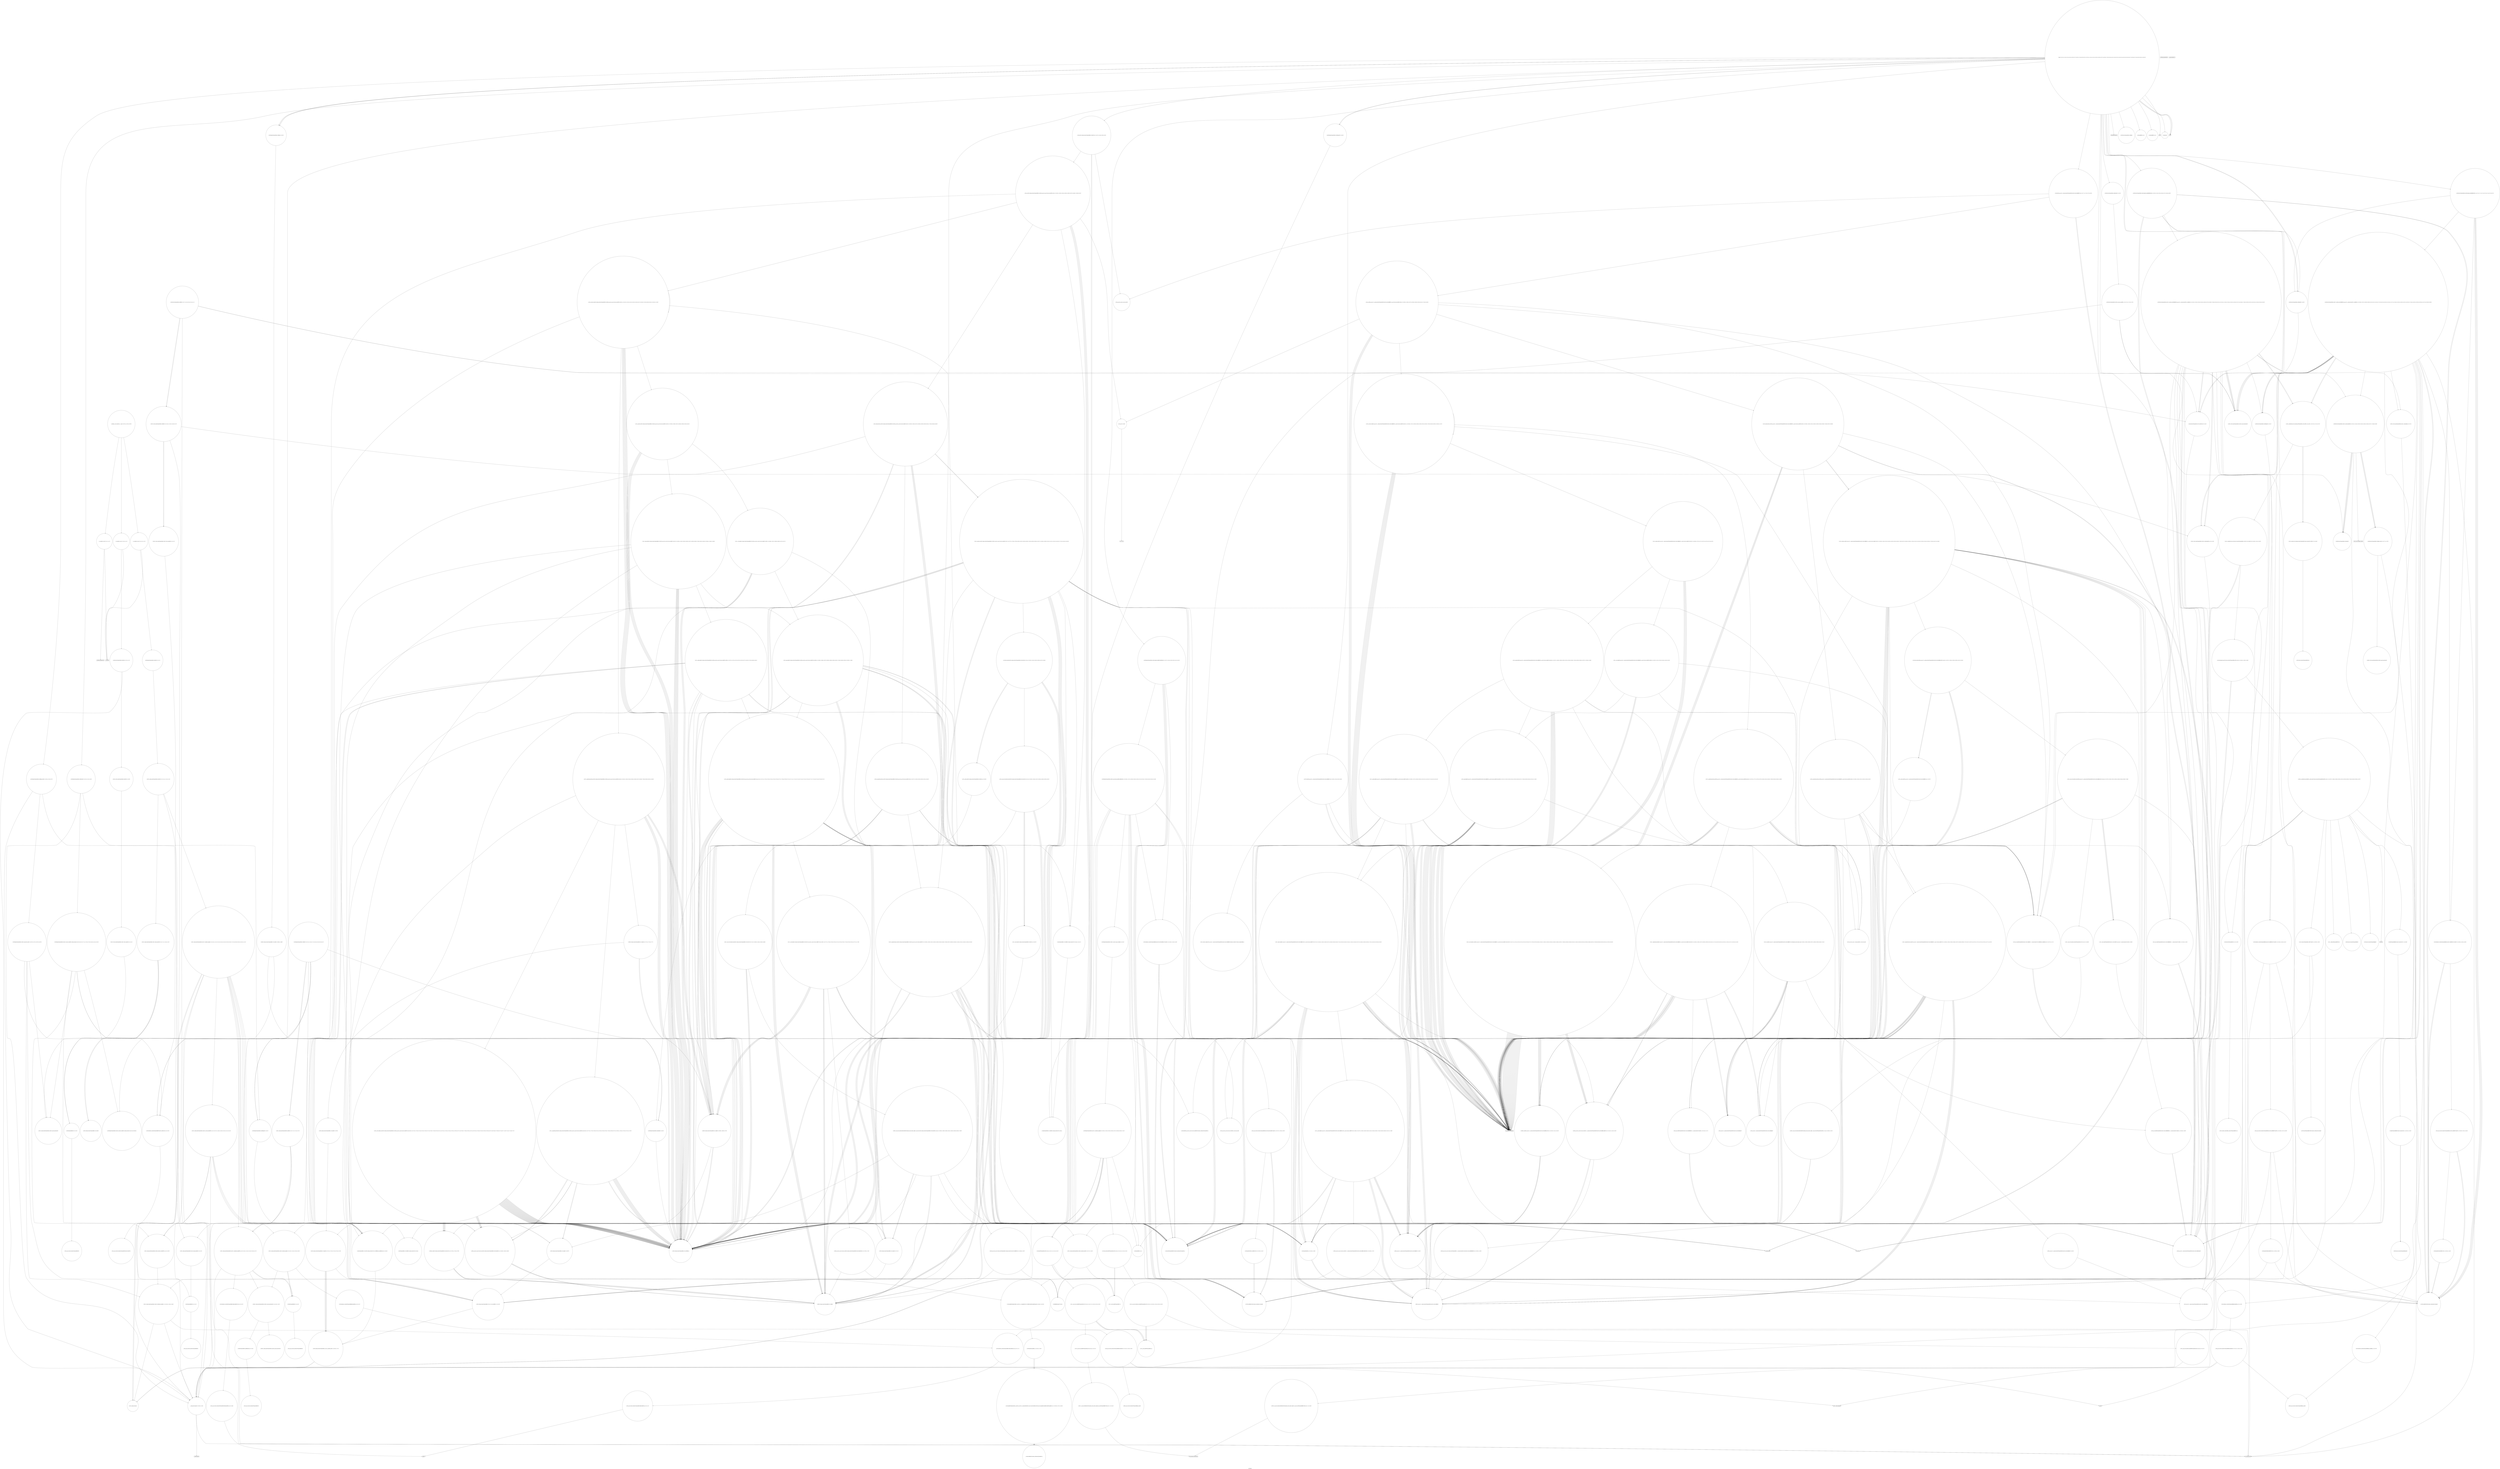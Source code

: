 digraph "Call Graph" {
	label="Call Graph";

	Node0x55f050c55f00 [shape=record,shape=circle,label="{__cxx_global_var_init|{<s0>1|<s1>2}}"];
	Node0x55f050c55f00:s0 -> Node0x55f050c55f80[color=black];
	Node0x55f050c55f00:s1 -> Node0x55f0513d13b0[color=black];
	Node0x55f0513d8c70 [shape=record,shape=circle,label="{_ZSt4moveIRiEONSt16remove_referenceIT_E4typeEOS2_}"];
	Node0x55f0513d2ab0 [shape=record,shape=circle,label="{_ZN9__gnu_cxx13new_allocatorISt4pairIiiEE9constructIS2_JRiS5_EEEvPT_DpOT0_|{<s0>197|<s1>198|<s2>199}}"];
	Node0x55f0513d2ab0:s0 -> Node0x55f0513d51d0[color=black];
	Node0x55f0513d2ab0:s1 -> Node0x55f0513d51d0[color=black];
	Node0x55f0513d2ab0:s2 -> Node0x55f0513d2b30[color=black];
	Node0x55f0513d1930 [shape=record,shape=circle,label="{_ZNSt5dequeISt4pairIiiESaIS1_EE5clearEv|{<s0>54|<s1>55|<s2>56}}"];
	Node0x55f0513d1930:s0 -> Node0x55f0513d1f30[color=black];
	Node0x55f0513d1930:s1 -> Node0x55f0513d5050[color=black];
	Node0x55f0513d1930:s2 -> Node0x55f0513d24b0[color=black];
	Node0x55f0513d5350 [shape=record,shape=circle,label="{_ZSt9__reverseIN9__gnu_cxx17__normal_iteratorIPSt4pairIiiESt6vectorIS3_SaIS3_EEEEEvT_S9_St26random_access_iterator_tag|{<s0>594|<s1>595|<s2>596|<s3>597|<s4>598|<s5>599|<s6>600|<s7>601}}"];
	Node0x55f0513d5350:s0 -> Node0x55f0513d8e70[color=black];
	Node0x55f0513d5350:s1 -> Node0x55f0513d8870[color=black];
	Node0x55f0513d5350:s2 -> Node0x55f0513d8170[color=black];
	Node0x55f0513d5350:s3 -> Node0x55f0513d2130[color=black];
	Node0x55f0513d5350:s4 -> Node0x55f0513d2130[color=black];
	Node0x55f0513d5350:s5 -> Node0x55f0513d8a70[color=black];
	Node0x55f0513d5350:s6 -> Node0x55f0513d82f0[color=black];
	Node0x55f0513d5350:s7 -> Node0x55f0513d8870[color=black];
	Node0x55f0513d31b0 [shape=record,shape=circle,label="{_ZNSt20__copy_move_backwardILb0ELb1ESt26random_access_iterator_tagE13__copy_move_bIPSt4pairIiiEEEPT_PKS6_S9_S7_|{<s0>228}}"];
	Node0x55f0513d31b0:s0 -> Node0x55f0513d3030[color=black];
	Node0x55f0513d2030 [shape=record,shape=circle,label="{_ZNKSt6vectorISt4pairIiiESaIS1_EE4sizeEv}"];
	Node0x55f0513d5a50 [shape=record,shape=circle,label="{_ZNK9__gnu_cxx5__ops15_Iter_less_iterclISt15_Deque_iteratorISt4pairIiiERS5_PS5_ES8_EEbT_T0_|{<s0>682|<s1>683|<s2>684}}"];
	Node0x55f0513d5a50:s0 -> Node0x55f0513d5c50[color=black];
	Node0x55f0513d5a50:s1 -> Node0x55f0513d5c50[color=black];
	Node0x55f0513d5a50:s2 -> Node0x55f0513d87f0[color=black];
	Node0x55f0513d38b0 [shape=record,shape=circle,label="{_ZNSt16allocator_traitsISaISt4pairIiiEEE8max_sizeERKS2_|{<s0>279}}"];
	Node0x55f0513d38b0:s0 -> Node0x55f0513d4bd0[color=black];
	Node0x55f0513d2730 [shape=record,shape=circle,label="{_ZN9__gnu_cxx13new_allocatorISt4pairIiiEEC2Ev}"];
	Node0x55f0513d6150 [shape=record,shape=circle,label="{_ZNSt15_Deque_iteratorISt4pairIiiERS1_PS1_EmIEl|{<s0>796}}"];
	Node0x55f0513d6150:s0 -> Node0x55f0513d5d50[color=black];
	Node0x55f0513d77f0 [shape=record,shape=circle,label="{_ZSt7forwardISt4pairIiiEEOT_RNSt16remove_referenceIS2_E4typeE}"];
	Node0x55f0513d3e50 [shape=record,shape=circle,label="{_ZNSt11_Deque_baseISt4pairIiiESaIS1_EE11_Deque_implC2Ev|{<s0>117|<s1>118|<s2>119}}"];
	Node0x55f0513d3e50:s0 -> Node0x55f0513d26b0[color=black];
	Node0x55f0513d3e50:s1 -> Node0x55f0513d3fd0[color=black];
	Node0x55f0513d3e50:s2 -> Node0x55f0513d3fd0[color=black];
	Node0x55f0513d7ef0 [shape=record,shape=circle,label="{_ZSt14__partial_sortIN9__gnu_cxx17__normal_iteratorIPSt4pairIiiESt6vectorIS3_SaIS3_EEEENS0_5__ops15_Iter_less_iterEEvT_SB_SB_T0_|{<s0>369|<s1>370|<s2>371|<s3>372|<s4>373|<s5>374|<s6>375}}"];
	Node0x55f0513d7ef0:s0 -> Node0x55f0513d2130[color=black];
	Node0x55f0513d7ef0:s1 -> Node0x55f0513d2130[color=black];
	Node0x55f0513d7ef0:s2 -> Node0x55f0513d2130[color=black];
	Node0x55f0513d7ef0:s3 -> Node0x55f0513d7ff0[color=black];
	Node0x55f0513d7ef0:s4 -> Node0x55f0513d2130[color=black];
	Node0x55f0513d7ef0:s5 -> Node0x55f0513d2130[color=black];
	Node0x55f0513d7ef0:s6 -> Node0x55f0513d8070[color=black];
	Node0x55f0513d4550 [shape=record,shape=circle,label="{_ZNSaIPSt4pairIiiEED2Ev|{<s0>152}}"];
	Node0x55f0513d4550:s0 -> Node0x55f0513d4950[color=black];
	Node0x55f0513d85f0 [shape=record,shape=circle,label="{_ZSt4moveIRN9__gnu_cxx5__ops15_Iter_less_iterEEONSt16remove_referenceIT_E4typeEOS5_}"];
	Node0x55f0513d4c50 [shape=record,shape=circle,label="{_ZNSt11_Deque_baseISt4pairIiiESaIS1_EE18_M_deallocate_nodeEPS1_|{<s0>164|<s1>165|<s2>166}}"];
	Node0x55f0513d4c50:s0 -> Node0x55f0513d4050[color=black];
	Node0x55f0513d4c50:s1 -> Node0x55f0513d3b50[color=black];
	Node0x55f0513d4c50:s2 -> Node0x55f0513d24b0[color=black];
	Node0x55f050c55f80 [shape=record,shape=Mrecord,label="{_ZNSt8ios_base4InitC1Ev}"];
	Node0x55f0513d8cf0 [shape=record,shape=Mrecord,label="{llvm.ctlz.i64}"];
	Node0x55f0513d2b30 [shape=record,shape=circle,label="{_ZNSt4pairIiiEC2IRiS2_Lb1EEEOT_OT0_|{<s0>200|<s1>201}}"];
	Node0x55f0513d2b30:s0 -> Node0x55f0513d51d0[color=black];
	Node0x55f0513d2b30:s1 -> Node0x55f0513d51d0[color=black];
	Node0x55f0513d19b0 [shape=record,shape=Mrecord,label="{llvm.memset.p0i8.i64}"];
	Node0x55f0513d53d0 [shape=record,shape=circle,label="{_ZSt19__iterator_categoryIN9__gnu_cxx17__normal_iteratorIPSt4pairIiiESt6vectorIS3_SaIS3_EEEEENSt15iterator_traitsIT_E17iterator_categoryERKSA_}"];
	Node0x55f0513d3230 [shape=record,shape=circle,label="{_ZNSt16allocator_traitsISaISt4pairIiiEEE9constructIS1_JRiiEEEvRS2_PT_DpOT0_|{<s0>229|<s1>230|<s2>231}}"];
	Node0x55f0513d3230:s0 -> Node0x55f0513d51d0[color=black];
	Node0x55f0513d3230:s1 -> Node0x55f0513d32b0[color=black];
	Node0x55f0513d3230:s2 -> Node0x55f0513d33b0[color=black];
	Node0x55f0513d20b0 [shape=record,shape=circle,label="{_ZNSt6vectorISt4pairIiiESaIS1_EEixEm}"];
	Node0x55f0513d5ad0 [shape=record,shape=circle,label="{_ZSt10__pop_heapISt15_Deque_iteratorISt4pairIiiERS2_PS2_EN9__gnu_cxx5__ops15_Iter_less_iterEEvT_S9_S9_RT0_|{<s0>685|<s1>686|<s2>687|<s3>688|<s4>689|<s5>690|<s6>691|<s7>692|<s8>693|<s9>694|<s10>695|<s11>696}}"];
	Node0x55f0513d5ad0:s0 -> Node0x55f0513d5c50[color=black];
	Node0x55f0513d5ad0:s1 -> Node0x55f0513d8370[color=black];
	Node0x55f0513d5ad0:s2 -> Node0x55f0513d2130[color=black];
	Node0x55f0513d5ad0:s3 -> Node0x55f0513d5c50[color=black];
	Node0x55f0513d5ad0:s4 -> Node0x55f0513d8370[color=black];
	Node0x55f0513d5ad0:s5 -> Node0x55f0513d5c50[color=black];
	Node0x55f0513d5ad0:s6 -> Node0x55f0513d8570[color=black];
	Node0x55f0513d5ad0:s7 -> Node0x55f0513d50d0[color=black];
	Node0x55f0513d5ad0:s8 -> Node0x55f0513d55d0[color=black];
	Node0x55f0513d5ad0:s9 -> Node0x55f0513d8370[color=black];
	Node0x55f0513d5ad0:s10 -> Node0x55f0513d2130[color=black];
	Node0x55f0513d5ad0:s11 -> Node0x55f0513d5cd0[color=black];
	Node0x55f0513d3930 [shape=record,shape=circle,label="{_ZNKSt12_Vector_baseISt4pairIiiESaIS1_EE19_M_get_Tp_allocatorEv}"];
	Node0x55f0513d27b0 [shape=record,shape=circle,label="{_ZSt8_DestroyIPSt4pairIiiES1_EvT_S3_RSaIT0_E|{<s0>103}}"];
	Node0x55f0513d27b0:s0 -> Node0x55f0513d2930[color=black];
	Node0x55f0513d61d0 [shape=record,shape=circle,label="{_ZSt16__insertion_sortISt15_Deque_iteratorISt4pairIiiERS2_PS2_EN9__gnu_cxx5__ops15_Iter_less_iterEEvT_S9_T0_|{<s0>797|<s1>798|<s2>799|<s3>800|<s4>801|<s5>802|<s6>803|<s7>804|<s8>805|<s9>806|<s10>807|<s11>808|<s12>809|<s13>810|<s14>811|<s15>812|<s16>813|<s17>814|<s18>815|<s19>816}}"];
	Node0x55f0513d61d0:s0 -> Node0x55f0513d56d0[color=black];
	Node0x55f0513d61d0:s1 -> Node0x55f0513d5bd0[color=black];
	Node0x55f0513d61d0:s2 -> Node0x55f0513d54d0[color=black];
	Node0x55f0513d61d0:s3 -> Node0x55f0513d50d0[color=black];
	Node0x55f0513d61d0:s4 -> Node0x55f0513d50d0[color=black];
	Node0x55f0513d61d0:s5 -> Node0x55f0513d5a50[color=black];
	Node0x55f0513d61d0:s6 -> Node0x55f0513d5c50[color=black];
	Node0x55f0513d61d0:s7 -> Node0x55f0513d8370[color=black];
	Node0x55f0513d61d0:s8 -> Node0x55f0513d2130[color=black];
	Node0x55f0513d61d0:s9 -> Node0x55f0513d50d0[color=black];
	Node0x55f0513d61d0:s10 -> Node0x55f0513d50d0[color=black];
	Node0x55f0513d61d0:s11 -> Node0x55f0513d5bd0[color=black];
	Node0x55f0513d61d0:s12 -> Node0x55f0513d62d0[color=black];
	Node0x55f0513d61d0:s13 -> Node0x55f0513d8370[color=black];
	Node0x55f0513d61d0:s14 -> Node0x55f0513d5c50[color=black];
	Node0x55f0513d61d0:s15 -> Node0x55f0513d8570[color=black];
	Node0x55f0513d61d0:s16 -> Node0x55f0513d50d0[color=black];
	Node0x55f0513d61d0:s17 -> Node0x55f0513d8ff0[color=black];
	Node0x55f0513d61d0:s18 -> Node0x55f0513d6350[color=black];
	Node0x55f0513d61d0:s19 -> Node0x55f0513d5b50[color=black];
	Node0x55f0513d7870 [shape=record,shape=circle,label="{_ZNSt13move_iteratorIPSt4pairIiiEEC2ES2_}"];
	Node0x55f0513d3ed0 [shape=record,shape=circle,label="{_ZNSt11_Deque_baseISt4pairIiiESaIS1_EE17_M_initialize_mapEm|{<s0>120|<s1>121|<s2>122|<s3>123|<s4>124|<s5>125|<s6>126|<s7>127|<s8>128|<s9>129|<s10>130|<s11>131}}"];
	Node0x55f0513d3ed0:s0 -> Node0x55f0513d4050[color=black];
	Node0x55f0513d3ed0:s1 -> Node0x55f0513d40d0[color=black];
	Node0x55f0513d3ed0:s2 -> Node0x55f0513d4150[color=black];
	Node0x55f0513d3ed0:s3 -> Node0x55f0513d41d0[color=black];
	Node0x55f0513d3ed0:s4 -> Node0x55f0513d2530[color=black];
	Node0x55f0513d3ed0:s5 -> Node0x55f0513d4250[color=black];
	Node0x55f0513d3ed0:s6 -> Node0x55f0513d42d0[color=black];
	Node0x55f0513d3ed0:s7 -> Node0x55f0513d4350[color=black];
	Node0x55f0513d3ed0:s8 -> Node0x55f0513d43d0[color=black];
	Node0x55f0513d3ed0:s9 -> Node0x55f0513d43d0[color=black];
	Node0x55f0513d3ed0:s10 -> Node0x55f0513d4050[color=black];
	Node0x55f0513d3ed0:s11 -> Node0x55f0513d24b0[color=black];
	Node0x55f0513d7f70 [shape=record,shape=circle,label="{_ZSt27__unguarded_partition_pivotIN9__gnu_cxx17__normal_iteratorIPSt4pairIiiESt6vectorIS3_SaIS3_EEEENS0_5__ops15_Iter_less_iterEET_SB_SB_T0_|{<s0>376|<s1>377|<s2>378|<s3>379|<s4>380|<s5>381|<s6>382|<s7>383|<s8>384|<s9>385|<s10>386}}"];
	Node0x55f0513d7f70:s0 -> Node0x55f0513d3530[color=black];
	Node0x55f0513d7f70:s1 -> Node0x55f0513d83f0[color=black];
	Node0x55f0513d7f70:s2 -> Node0x55f0513d2130[color=black];
	Node0x55f0513d7f70:s3 -> Node0x55f0513d83f0[color=black];
	Node0x55f0513d7f70:s4 -> Node0x55f0513d2130[color=black];
	Node0x55f0513d7f70:s5 -> Node0x55f0513d8970[color=black];
	Node0x55f0513d7f70:s6 -> Node0x55f0513d88f0[color=black];
	Node0x55f0513d7f70:s7 -> Node0x55f0513d83f0[color=black];
	Node0x55f0513d7f70:s8 -> Node0x55f0513d2130[color=black];
	Node0x55f0513d7f70:s9 -> Node0x55f0513d2130[color=black];
	Node0x55f0513d7f70:s10 -> Node0x55f0513d89f0[color=black];
	Node0x55f0513d45d0 [shape=record,shape=circle,label="{_ZNKSt11_Deque_baseISt4pairIiiESaIS1_EE19_M_get_Tp_allocatorEv}"];
	Node0x55f0513d8670 [shape=record,shape=circle,label="{_ZN9__gnu_cxx5__ops14_Iter_less_valC2ENS0_15_Iter_less_iterE}"];
	Node0x55f0513d4cd0 [shape=record,shape=circle,label="{_ZNSt16allocator_traitsISaIPSt4pairIiiEEE10deallocateERS3_PS2_m|{<s0>167}}"];
	Node0x55f0513d4cd0:s0 -> Node0x55f0513d4d50[color=black];
	Node0x55f0513d1330 [shape=record,shape=Mrecord,label="{_ZNSt8ios_base4InitD1Ev}"];
	Node0x55f0513d8d70 [shape=record,shape=circle,label="{_ZSt16__insertion_sortIN9__gnu_cxx17__normal_iteratorIPSt4pairIiiESt6vectorIS3_SaIS3_EEEENS0_5__ops15_Iter_less_iterEEvT_SB_T0_|{<s0>529|<s1>530|<s2>531|<s3>532|<s4>533|<s5>534|<s6>535|<s7>536|<s8>537|<s9>538|<s10>539|<s11>540|<s12>541|<s13>542|<s14>543|<s15>544|<s16>545|<s17>546|<s18>547|<s19>548}}"];
	Node0x55f0513d8d70:s0 -> Node0x55f0513d8e70[color=black];
	Node0x55f0513d8d70:s1 -> Node0x55f0513d83f0[color=black];
	Node0x55f0513d8d70:s2 -> Node0x55f0513d7cf0[color=black];
	Node0x55f0513d8d70:s3 -> Node0x55f0513d2130[color=black];
	Node0x55f0513d8d70:s4 -> Node0x55f0513d2130[color=black];
	Node0x55f0513d8d70:s5 -> Node0x55f0513d81f0[color=black];
	Node0x55f0513d8d70:s6 -> Node0x55f0513d8470[color=black];
	Node0x55f0513d8d70:s7 -> Node0x55f0513d8370[color=black];
	Node0x55f0513d8d70:s8 -> Node0x55f0513d2130[color=black];
	Node0x55f0513d8d70:s9 -> Node0x55f0513d2130[color=black];
	Node0x55f0513d8d70:s10 -> Node0x55f0513d2130[color=black];
	Node0x55f0513d8d70:s11 -> Node0x55f0513d83f0[color=black];
	Node0x55f0513d8d70:s12 -> Node0x55f0513d8ef0[color=black];
	Node0x55f0513d8d70:s13 -> Node0x55f0513d8370[color=black];
	Node0x55f0513d8d70:s14 -> Node0x55f0513d8470[color=black];
	Node0x55f0513d8d70:s15 -> Node0x55f0513d8570[color=black];
	Node0x55f0513d8d70:s16 -> Node0x55f0513d2130[color=black];
	Node0x55f0513d8d70:s17 -> Node0x55f0513d8ff0[color=black];
	Node0x55f0513d8d70:s18 -> Node0x55f0513d8f70[color=black];
	Node0x55f0513d8d70:s19 -> Node0x55f0513d82f0[color=black];
	Node0x55f0513d2bb0 [shape=record,shape=circle,label="{_ZNSt5dequeISt4pairIiiESaIS1_EE22_M_reserve_map_at_backEm|{<s0>202}}"];
	Node0x55f0513d2bb0:s0 -> Node0x55f0513d2c30[color=black];
	Node0x55f0513d1a30 [shape=record,shape=circle,label="{_ZSt3minIiERKT_S2_S2_}"];
	Node0x55f0513d5450 [shape=record,shape=circle,label="{_ZSt6__sortISt15_Deque_iteratorISt4pairIiiERS2_PS2_EN9__gnu_cxx5__ops15_Iter_less_iterEEvT_S9_T0_|{<s0>602|<s1>603|<s2>604|<s3>605|<s4>606|<s5>607|<s6>608|<s7>609|<s8>610}}"];
	Node0x55f0513d5450:s0 -> Node0x55f0513d54d0[color=black];
	Node0x55f0513d5450:s1 -> Node0x55f0513d50d0[color=black];
	Node0x55f0513d5450:s2 -> Node0x55f0513d50d0[color=black];
	Node0x55f0513d5450:s3 -> Node0x55f0513d55d0[color=black];
	Node0x55f0513d5450:s4 -> Node0x55f0513d7df0[color=black];
	Node0x55f0513d5450:s5 -> Node0x55f0513d5550[color=black];
	Node0x55f0513d5450:s6 -> Node0x55f0513d50d0[color=black];
	Node0x55f0513d5450:s7 -> Node0x55f0513d50d0[color=black];
	Node0x55f0513d5450:s8 -> Node0x55f0513d5650[color=black];
	Node0x55f0513d32b0 [shape=record,shape=circle,label="{_ZSt7forwardIiEOT_RNSt16remove_referenceIS0_E4typeE}"];
	Node0x55f0513d2130 [shape=record,shape=Mrecord,label="{llvm.memcpy.p0i8.p0i8.i64}"];
	Node0x55f0513d5b50 [shape=record,shape=circle,label="{_ZNSt15_Deque_iteratorISt4pairIiiERS1_PS1_EppEv|{<s0>697}}"];
	Node0x55f0513d5b50:s0 -> Node0x55f0513d43d0[color=black];
	Node0x55f0513d39b0 [shape=record,shape=circle,label="{_ZSt22__uninitialized_copy_aISt13move_iteratorIPSt4pairIiiEES3_S2_ET0_T_S6_S5_RSaIT1_E|{<s0>280|<s1>281|<s2>282}}"];
	Node0x55f0513d39b0:s0 -> Node0x55f0513d2130[color=black];
	Node0x55f0513d39b0:s1 -> Node0x55f0513d2130[color=black];
	Node0x55f0513d39b0:s2 -> Node0x55f0513d72f0[color=black];
	Node0x55f0513d2830 [shape=record,shape=circle,label="{_ZNSt12_Vector_baseISt4pairIiiESaIS1_EE19_M_get_Tp_allocatorEv}"];
	Node0x55f0513d6250 [shape=record,shape=circle,label="{_ZSt26__unguarded_insertion_sortISt15_Deque_iteratorISt4pairIiiERS2_PS2_EN9__gnu_cxx5__ops15_Iter_less_iterEEvT_S9_T0_|{<s0>817|<s1>818|<s2>819|<s3>820|<s4>821|<s5>822}}"];
	Node0x55f0513d6250:s0 -> Node0x55f0513d50d0[color=black];
	Node0x55f0513d6250:s1 -> Node0x55f0513d54d0[color=black];
	Node0x55f0513d6250:s2 -> Node0x55f0513d50d0[color=black];
	Node0x55f0513d6250:s3 -> Node0x55f0513d8ff0[color=black];
	Node0x55f0513d6250:s4 -> Node0x55f0513d6350[color=black];
	Node0x55f0513d6250:s5 -> Node0x55f0513d5b50[color=black];
	Node0x55f0513d78f0 [shape=record,shape=circle,label="{_ZN9__gnu_cxx13new_allocatorISt4pairIiiEE7destroyIS2_EEvPT_}"];
	Node0x55f0513d3f50 [shape=record,shape=circle,label="{_ZNSt11_Deque_baseISt4pairIiiESaIS1_EE11_Deque_implD2Ev|{<s0>132}}"];
	Node0x55f0513d3f50:s0 -> Node0x55f0513d3cd0[color=black];
	Node0x55f0513d7ff0 [shape=record,shape=circle,label="{_ZSt13__heap_selectIN9__gnu_cxx17__normal_iteratorIPSt4pairIiiESt6vectorIS3_SaIS3_EEEENS0_5__ops15_Iter_less_iterEEvT_SB_SB_T0_|{<s0>387|<s1>388|<s2>389|<s3>390|<s4>391|<s5>392|<s6>393|<s7>394|<s8>395|<s9>396|<s10>397|<s11>398|<s12>399}}"];
	Node0x55f0513d7ff0:s0 -> Node0x55f0513d2130[color=black];
	Node0x55f0513d7ff0:s1 -> Node0x55f0513d2130[color=black];
	Node0x55f0513d7ff0:s2 -> Node0x55f0513d80f0[color=black];
	Node0x55f0513d7ff0:s3 -> Node0x55f0513d2130[color=black];
	Node0x55f0513d7ff0:s4 -> Node0x55f0513d8170[color=black];
	Node0x55f0513d7ff0:s5 -> Node0x55f0513d2130[color=black];
	Node0x55f0513d7ff0:s6 -> Node0x55f0513d2130[color=black];
	Node0x55f0513d7ff0:s7 -> Node0x55f0513d81f0[color=black];
	Node0x55f0513d7ff0:s8 -> Node0x55f0513d2130[color=black];
	Node0x55f0513d7ff0:s9 -> Node0x55f0513d2130[color=black];
	Node0x55f0513d7ff0:s10 -> Node0x55f0513d2130[color=black];
	Node0x55f0513d7ff0:s11 -> Node0x55f0513d8270[color=black];
	Node0x55f0513d7ff0:s12 -> Node0x55f0513d82f0[color=black];
	Node0x55f0513d4650 [shape=record,shape=circle,label="{_ZNSaIPSt4pairIiiEEC2IS0_EERKSaIT_E|{<s0>153}}"];
	Node0x55f0513d4650:s0 -> Node0x55f0513d46d0[color=black];
	Node0x55f0513d86f0 [shape=record,shape=circle,label="{_ZSt11__push_heapIN9__gnu_cxx17__normal_iteratorIPSt4pairIiiESt6vectorIS3_SaIS3_EEEElS3_NS0_5__ops14_Iter_less_valEEvT_T0_SC_T1_RT2_|{<s0>457|<s1>458|<s2>459|<s3>460|<s4>461|<s5>462|<s6>463|<s7>464|<s8>465|<s9>466|<s10>467|<s11>468}}"];
	Node0x55f0513d86f0:s0 -> Node0x55f0513d83f0[color=black];
	Node0x55f0513d86f0:s1 -> Node0x55f0513d8770[color=black];
	Node0x55f0513d86f0:s2 -> Node0x55f0513d83f0[color=black];
	Node0x55f0513d86f0:s3 -> Node0x55f0513d8470[color=black];
	Node0x55f0513d86f0:s4 -> Node0x55f0513d8370[color=black];
	Node0x55f0513d86f0:s5 -> Node0x55f0513d83f0[color=black];
	Node0x55f0513d86f0:s6 -> Node0x55f0513d8470[color=black];
	Node0x55f0513d86f0:s7 -> Node0x55f0513d8570[color=black];
	Node0x55f0513d86f0:s8 -> Node0x55f0513d8370[color=black];
	Node0x55f0513d86f0:s9 -> Node0x55f0513d83f0[color=black];
	Node0x55f0513d86f0:s10 -> Node0x55f0513d8470[color=black];
	Node0x55f0513d86f0:s11 -> Node0x55f0513d8570[color=black];
	Node0x55f0513d4d50 [shape=record,shape=circle,label="{_ZN9__gnu_cxx13new_allocatorIPSt4pairIiiEE10deallocateEPS3_m|{<s0>168}}"];
	Node0x55f0513d4d50:s0 -> Node0x55f0513d3c50[color=black];
	Node0x55f0513d13b0 [shape=record,shape=Mrecord,label="{__cxa_atexit}"];
	Node0x55f0513d8df0 [shape=record,shape=circle,label="{_ZSt26__unguarded_insertion_sortIN9__gnu_cxx17__normal_iteratorIPSt4pairIiiESt6vectorIS3_SaIS3_EEEENS0_5__ops15_Iter_less_iterEEvT_SB_T0_|{<s0>549|<s1>550|<s2>551|<s3>552|<s4>553|<s5>554}}"];
	Node0x55f0513d8df0:s0 -> Node0x55f0513d2130[color=black];
	Node0x55f0513d8df0:s1 -> Node0x55f0513d7cf0[color=black];
	Node0x55f0513d8df0:s2 -> Node0x55f0513d2130[color=black];
	Node0x55f0513d8df0:s3 -> Node0x55f0513d8ff0[color=black];
	Node0x55f0513d8df0:s4 -> Node0x55f0513d8f70[color=black];
	Node0x55f0513d8df0:s5 -> Node0x55f0513d82f0[color=black];
	Node0x55f0513d2c30 [shape=record,shape=circle,label="{_ZNSt5dequeISt4pairIiiESaIS1_EE17_M_reallocate_mapEmb|{<s0>203|<s1>204|<s2>205|<s3>206|<s4>207|<s5>208|<s6>209|<s7>210}}"];
	Node0x55f0513d2c30:s0 -> Node0x55f0513d2cb0[color=black];
	Node0x55f0513d2c30:s1 -> Node0x55f0513d2d30[color=black];
	Node0x55f0513d2c30:s2 -> Node0x55f0513d40d0[color=black];
	Node0x55f0513d2c30:s3 -> Node0x55f0513d4150[color=black];
	Node0x55f0513d2c30:s4 -> Node0x55f0513d2cb0[color=black];
	Node0x55f0513d2c30:s5 -> Node0x55f0513d4250[color=black];
	Node0x55f0513d2c30:s6 -> Node0x55f0513d43d0[color=black];
	Node0x55f0513d2c30:s7 -> Node0x55f0513d43d0[color=black];
	Node0x55f0513d1ab0 [shape=record,shape=circle,label="{_ZSt3maxIiERKT_S2_S2_}"];
	Node0x55f0513d54d0 [shape=record,shape=circle,label="{_ZStneISt4pairIiiERS1_PS1_EbRKSt15_Deque_iteratorIT_T0_T1_ESA_|{<s0>611}}"];
	Node0x55f0513d54d0:s0 -> Node0x55f0513d56d0[color=black];
	Node0x55f0513d3330 [shape=record,shape=circle,label="{_ZNSt6vectorISt4pairIiiESaIS1_EE17_M_realloc_insertIJRiiEEEvN9__gnu_cxx17__normal_iteratorIPS1_S3_EEDpOT_|{<s0>232|<s1>233|<s2>234|<s3>235|<s4>236|<s5>237|<s6>238|<s7>239|<s8>240|<s9>241|<s10>242|<s11>243|<s12>244|<s13>245|<s14>246|<s15>247|<s16>248|<s17>249|<s18>250|<s19>251|<s20>252|<s21>253|<s22>254|<s23>255}}"];
	Node0x55f0513d3330:s0 -> Node0x55f0513d34b0[color=black];
	Node0x55f0513d3330:s1 -> Node0x55f0513d1d30[color=black];
	Node0x55f0513d3330:s2 -> Node0x55f0513d3530[color=black];
	Node0x55f0513d3330:s3 -> Node0x55f0513d35b0[color=black];
	Node0x55f0513d3330:s4 -> Node0x55f0513d51d0[color=black];
	Node0x55f0513d3330:s5 -> Node0x55f0513d32b0[color=black];
	Node0x55f0513d3330:s6 -> Node0x55f0513d3230[color=black];
	Node0x55f0513d3330:s7 -> Node0x55f0513d36b0[color=black];
	Node0x55f0513d3330:s8 -> Node0x55f0513d2830[color=black];
	Node0x55f0513d3330:s9 -> Node0x55f0513d3630[color=black];
	Node0x55f0513d3330:s10 -> Node0x55f0513d36b0[color=black];
	Node0x55f0513d3330:s11 -> Node0x55f0513d2830[color=black];
	Node0x55f0513d3330:s12 -> Node0x55f0513d3630[color=black];
	Node0x55f0513d3330:s13 -> Node0x55f0513d2530[color=black];
	Node0x55f0513d3330:s14 -> Node0x55f0513d3730[color=black];
	Node0x55f0513d3330:s15 -> Node0x55f0513d4350[color=black];
	Node0x55f0513d3330:s16 -> Node0x55f0513d2830[color=black];
	Node0x55f0513d3330:s17 -> Node0x55f0513d27b0[color=black];
	Node0x55f0513d3330:s18 -> Node0x55f0513d3a50[color=black];
	Node0x55f0513d3330:s19 -> Node0x55f0513d42d0[color=black];
	Node0x55f0513d3330:s20 -> Node0x55f0513d2830[color=black];
	Node0x55f0513d3330:s21 -> Node0x55f0513d27b0[color=black];
	Node0x55f0513d3330:s22 -> Node0x55f0513d3a50[color=black];
	Node0x55f0513d3330:s23 -> Node0x55f0513d24b0[color=black];
	Node0x55f0513d21b0 [shape=record,shape=circle,label="{_ZNKSt5dequeISt4pairIiiESaIS1_EE5emptyEv|{<s0>93}}"];
	Node0x55f0513d21b0:s0 -> Node0x55f0513d56d0[color=black];
	Node0x55f0513d5bd0 [shape=record,shape=circle,label="{_ZNKSt15_Deque_iteratorISt4pairIiiERS1_PS1_EplEl|{<s0>698|<s1>699|<s2>700}}"];
	Node0x55f0513d5bd0:s0 -> Node0x55f0513d50d0[color=black];
	Node0x55f0513d5bd0:s1 -> Node0x55f0513d5d50[color=black];
	Node0x55f0513d5bd0:s2 -> Node0x55f0513d50d0[color=black];
	Node0x55f0513d7270 [shape=record,shape=circle,label="{_ZSt32__make_move_if_noexcept_iteratorISt4pairIiiESt13move_iteratorIPS1_EET0_PT_|{<s0>283}}"];
	Node0x55f0513d7270:s0 -> Node0x55f0513d7870[color=black];
	Node0x55f0513d28b0 [shape=record,shape=circle,label="{_ZNSt12_Vector_baseISt4pairIiiESaIS1_EED2Ev|{<s0>104|<s1>105|<s2>106|<s3>107}}"];
	Node0x55f0513d28b0:s0 -> Node0x55f0513d3a50[color=black];
	Node0x55f0513d28b0:s1 -> Node0x55f0513d3ad0[color=black];
	Node0x55f0513d28b0:s2 -> Node0x55f0513d3ad0[color=black];
	Node0x55f0513d28b0:s3 -> Node0x55f0513d24b0[color=black];
	Node0x55f0513d62d0 [shape=record,shape=circle,label="{_ZSt13move_backwardISt15_Deque_iteratorISt4pairIiiERS2_PS2_ES5_ET0_T_S7_S6_|{<s0>823|<s1>824|<s2>825|<s3>826|<s4>827|<s5>828}}"];
	Node0x55f0513d62d0:s0 -> Node0x55f0513d50d0[color=black];
	Node0x55f0513d62d0:s1 -> Node0x55f0513d6450[color=black];
	Node0x55f0513d62d0:s2 -> Node0x55f0513d50d0[color=black];
	Node0x55f0513d62d0:s3 -> Node0x55f0513d6450[color=black];
	Node0x55f0513d62d0:s4 -> Node0x55f0513d50d0[color=black];
	Node0x55f0513d62d0:s5 -> Node0x55f0513d63d0[color=black];
	Node0x55f0513d7970 [shape=record,shape=circle,label="{_ZNSt16allocator_traitsISaISt4pairIiiEEE9constructIS1_JiiEEEvRS2_PT_DpOT0_|{<s0>303|<s1>304|<s2>305}}"];
	Node0x55f0513d7970:s0 -> Node0x55f0513d32b0[color=black];
	Node0x55f0513d7970:s1 -> Node0x55f0513d32b0[color=black];
	Node0x55f0513d7970:s2 -> Node0x55f0513d7a70[color=black];
	Node0x55f0513d3fd0 [shape=record,shape=circle,label="{_ZNSt15_Deque_iteratorISt4pairIiiERS1_PS1_EC2Ev}"];
	Node0x55f0513d8070 [shape=record,shape=circle,label="{_ZSt11__sort_heapIN9__gnu_cxx17__normal_iteratorIPSt4pairIiiESt6vectorIS3_SaIS3_EEEENS0_5__ops15_Iter_less_iterEEvT_SB_RT0_|{<s0>400|<s1>401|<s2>402|<s3>403|<s4>404|<s5>405}}"];
	Node0x55f0513d8070:s0 -> Node0x55f0513d3530[color=black];
	Node0x55f0513d8070:s1 -> Node0x55f0513d8870[color=black];
	Node0x55f0513d8070:s2 -> Node0x55f0513d2130[color=black];
	Node0x55f0513d8070:s3 -> Node0x55f0513d2130[color=black];
	Node0x55f0513d8070:s4 -> Node0x55f0513d2130[color=black];
	Node0x55f0513d8070:s5 -> Node0x55f0513d8270[color=black];
	Node0x55f0513d46d0 [shape=record,shape=circle,label="{_ZN9__gnu_cxx13new_allocatorIPSt4pairIiiEEC2Ev}"];
	Node0x55f0513d8770 [shape=record,shape=circle,label="{_ZNK9__gnu_cxx5__ops14_Iter_less_valclINS_17__normal_iteratorIPSt4pairIiiESt6vectorIS5_SaIS5_EEEES5_EEbT_RT0_|{<s0>469|<s1>470}}"];
	Node0x55f0513d8770:s0 -> Node0x55f0513d8470[color=black];
	Node0x55f0513d8770:s1 -> Node0x55f0513d87f0[color=black];
	Node0x55f0513d4dd0 [shape=record,shape=circle,label="{_ZNSt15_Deque_iteratorISt4pairIiiERS1_PS1_E14_S_buffer_sizeEv|{<s0>169|<s1>170}}"];
	Node0x55f0513d4dd0:s0 -> Node0x55f0513d4050[color=black];
	Node0x55f0513d4dd0:s1 -> Node0x55f0513d24b0[color=black];
	Node0x55f0513d1430 [shape=record,shape=circle,label="{__cxx_global_var_init.1|{<s0>3|<s1>4}}"];
	Node0x55f0513d1430:s0 -> Node0x55f0513d14b0[color=black];
	Node0x55f0513d1430:s1 -> Node0x55f0513d13b0[color=black];
	Node0x55f0513d8e70 [shape=record,shape=circle,label="{_ZN9__gnu_cxxeqIPSt4pairIiiESt6vectorIS2_SaIS2_EEEEbRKNS_17__normal_iteratorIT_T0_EESC_|{<s0>555|<s1>556}}"];
	Node0x55f0513d8e70:s0 -> Node0x55f0513d36b0[color=black];
	Node0x55f0513d8e70:s1 -> Node0x55f0513d36b0[color=black];
	Node0x55f0513d2cb0 [shape=record,shape=circle,label="{_ZSt4copyIPPSt4pairIiiES3_ET0_T_S5_S4_|{<s0>211|<s1>212|<s2>213}}"];
	Node0x55f0513d2cb0:s0 -> Node0x55f0513d2e30[color=black];
	Node0x55f0513d2cb0:s1 -> Node0x55f0513d2e30[color=black];
	Node0x55f0513d2cb0:s2 -> Node0x55f0513d2db0[color=black];
	Node0x55f0513d1b30 [shape=record,shape=circle,label="{_ZNSt5dequeISt4pairIiiESaIS1_EE12emplace_backIJRiS5_EEEvDpOT_|{<s0>57|<s1>58|<s2>59|<s3>60|<s4>61|<s5>62}}"];
	Node0x55f0513d1b30:s0 -> Node0x55f0513d51d0[color=black];
	Node0x55f0513d1b30:s1 -> Node0x55f0513d51d0[color=black];
	Node0x55f0513d1b30:s2 -> Node0x55f0513d5150[color=black];
	Node0x55f0513d1b30:s3 -> Node0x55f0513d51d0[color=black];
	Node0x55f0513d1b30:s4 -> Node0x55f0513d51d0[color=black];
	Node0x55f0513d1b30:s5 -> Node0x55f0513d2a30[color=black];
	Node0x55f0513d5550 [shape=record,shape=circle,label="{_ZSt16__introsort_loopISt15_Deque_iteratorISt4pairIiiERS2_PS2_ElN9__gnu_cxx5__ops15_Iter_less_iterEEvT_S9_T0_T1_|{<s0>612|<s1>613|<s2>614|<s3>615|<s4>616|<s5>617|<s6>618|<s7>619|<s8>620|<s9>621|<s10>622|<s11>623}}"];
	Node0x55f0513d5550:s0 -> Node0x55f0513d55d0[color=black];
	Node0x55f0513d5550:s1 -> Node0x55f0513d50d0[color=black];
	Node0x55f0513d5550:s2 -> Node0x55f0513d50d0[color=black];
	Node0x55f0513d5550:s3 -> Node0x55f0513d50d0[color=black];
	Node0x55f0513d5550:s4 -> Node0x55f0513d5750[color=black];
	Node0x55f0513d5550:s5 -> Node0x55f0513d50d0[color=black];
	Node0x55f0513d5550:s6 -> Node0x55f0513d50d0[color=black];
	Node0x55f0513d5550:s7 -> Node0x55f0513d57d0[color=black];
	Node0x55f0513d5550:s8 -> Node0x55f0513d50d0[color=black];
	Node0x55f0513d5550:s9 -> Node0x55f0513d50d0[color=black];
	Node0x55f0513d5550:s10 -> Node0x55f0513d5550[color=black];
	Node0x55f0513d5550:s11 -> Node0x55f0513d2130[color=black];
	Node0x55f0513d33b0 [shape=record,shape=circle,label="{_ZN9__gnu_cxx13new_allocatorISt4pairIiiEE9constructIS2_JRiiEEEvPT_DpOT0_|{<s0>256|<s1>257|<s2>258}}"];
	Node0x55f0513d33b0:s0 -> Node0x55f0513d51d0[color=black];
	Node0x55f0513d33b0:s1 -> Node0x55f0513d32b0[color=black];
	Node0x55f0513d33b0:s2 -> Node0x55f0513d3430[color=black];
	Node0x55f0513d2230 [shape=record,shape=circle,label="{_ZNSt5dequeISt4pairIiiESaIS1_EEixEm|{<s0>94}}"];
	Node0x55f0513d2230:s0 -> Node0x55f0513d66d0[color=black];
	Node0x55f0513d5c50 [shape=record,shape=circle,label="{_ZNKSt15_Deque_iteratorISt4pairIiiERS1_PS1_EdeEv}"];
	Node0x55f0513d72f0 [shape=record,shape=circle,label="{_ZSt18uninitialized_copyISt13move_iteratorIPSt4pairIiiEES3_ET0_T_S6_S5_|{<s0>284|<s1>285|<s2>286}}"];
	Node0x55f0513d72f0:s0 -> Node0x55f0513d2130[color=black];
	Node0x55f0513d72f0:s1 -> Node0x55f0513d2130[color=black];
	Node0x55f0513d72f0:s2 -> Node0x55f0513d7370[color=black];
	Node0x55f0513d2930 [shape=record,shape=circle,label="{_ZSt8_DestroyIPSt4pairIiiEEvT_S3_|{<s0>108}}"];
	Node0x55f0513d2930:s0 -> Node0x55f0513d29b0[color=black];
	Node0x55f0513d6350 [shape=record,shape=circle,label="{_ZSt25__unguarded_linear_insertISt15_Deque_iteratorISt4pairIiiERS2_PS2_EN9__gnu_cxx5__ops14_Val_less_iterEEvT_T0_|{<s0>829|<s1>830|<s2>831|<s3>832|<s4>833|<s5>834|<s6>835|<s7>836|<s8>837|<s9>838|<s10>839|<s11>840|<s12>841|<s13>842|<s14>843|<s15>844}}"];
	Node0x55f0513d6350:s0 -> Node0x55f0513d5c50[color=black];
	Node0x55f0513d6350:s1 -> Node0x55f0513d8370[color=black];
	Node0x55f0513d6350:s2 -> Node0x55f0513d2130[color=black];
	Node0x55f0513d6350:s3 -> Node0x55f0513d50d0[color=black];
	Node0x55f0513d6350:s4 -> Node0x55f0513d5ed0[color=black];
	Node0x55f0513d6350:s5 -> Node0x55f0513d50d0[color=black];
	Node0x55f0513d6350:s6 -> Node0x55f0513d6650[color=black];
	Node0x55f0513d6350:s7 -> Node0x55f0513d5c50[color=black];
	Node0x55f0513d6350:s8 -> Node0x55f0513d8370[color=black];
	Node0x55f0513d6350:s9 -> Node0x55f0513d5c50[color=black];
	Node0x55f0513d6350:s10 -> Node0x55f0513d8570[color=black];
	Node0x55f0513d6350:s11 -> Node0x55f0513d2130[color=black];
	Node0x55f0513d6350:s12 -> Node0x55f0513d5ed0[color=black];
	Node0x55f0513d6350:s13 -> Node0x55f0513d8370[color=black];
	Node0x55f0513d6350:s14 -> Node0x55f0513d5c50[color=black];
	Node0x55f0513d6350:s15 -> Node0x55f0513d8570[color=black];
	Node0x55f0513d79f0 [shape=record,shape=circle,label="{_ZNSt6vectorISt4pairIiiESaIS1_EE17_M_realloc_insertIJiiEEEvN9__gnu_cxx17__normal_iteratorIPS1_S3_EEDpOT_|{<s0>306|<s1>307|<s2>308|<s3>309|<s4>310|<s5>311|<s6>312|<s7>313|<s8>314|<s9>315|<s10>316|<s11>317|<s12>318|<s13>319|<s14>320|<s15>321|<s16>322|<s17>323|<s18>324|<s19>325|<s20>326|<s21>327|<s22>328|<s23>329}}"];
	Node0x55f0513d79f0:s0 -> Node0x55f0513d34b0[color=black];
	Node0x55f0513d79f0:s1 -> Node0x55f0513d1d30[color=black];
	Node0x55f0513d79f0:s2 -> Node0x55f0513d3530[color=black];
	Node0x55f0513d79f0:s3 -> Node0x55f0513d35b0[color=black];
	Node0x55f0513d79f0:s4 -> Node0x55f0513d32b0[color=black];
	Node0x55f0513d79f0:s5 -> Node0x55f0513d32b0[color=black];
	Node0x55f0513d79f0:s6 -> Node0x55f0513d7970[color=black];
	Node0x55f0513d79f0:s7 -> Node0x55f0513d36b0[color=black];
	Node0x55f0513d79f0:s8 -> Node0x55f0513d2830[color=black];
	Node0x55f0513d79f0:s9 -> Node0x55f0513d3630[color=black];
	Node0x55f0513d79f0:s10 -> Node0x55f0513d36b0[color=black];
	Node0x55f0513d79f0:s11 -> Node0x55f0513d2830[color=black];
	Node0x55f0513d79f0:s12 -> Node0x55f0513d3630[color=black];
	Node0x55f0513d79f0:s13 -> Node0x55f0513d2530[color=black];
	Node0x55f0513d79f0:s14 -> Node0x55f0513d3730[color=black];
	Node0x55f0513d79f0:s15 -> Node0x55f0513d4350[color=black];
	Node0x55f0513d79f0:s16 -> Node0x55f0513d2830[color=black];
	Node0x55f0513d79f0:s17 -> Node0x55f0513d27b0[color=black];
	Node0x55f0513d79f0:s18 -> Node0x55f0513d3a50[color=black];
	Node0x55f0513d79f0:s19 -> Node0x55f0513d42d0[color=black];
	Node0x55f0513d79f0:s20 -> Node0x55f0513d2830[color=black];
	Node0x55f0513d79f0:s21 -> Node0x55f0513d27b0[color=black];
	Node0x55f0513d79f0:s22 -> Node0x55f0513d3a50[color=black];
	Node0x55f0513d79f0:s23 -> Node0x55f0513d24b0[color=black];
	Node0x55f0513d4050 [shape=record,shape=circle,label="{_ZSt16__deque_buf_sizem}"];
	Node0x55f0513d80f0 [shape=record,shape=circle,label="{_ZSt11__make_heapIN9__gnu_cxx17__normal_iteratorIPSt4pairIiiESt6vectorIS3_SaIS3_EEEENS0_5__ops15_Iter_less_iterEEvT_SB_RT0_|{<s0>406|<s1>407|<s2>408|<s3>409|<s4>410|<s5>411|<s6>412|<s7>413|<s8>414|<s9>415}}"];
	Node0x55f0513d80f0:s0 -> Node0x55f0513d3530[color=black];
	Node0x55f0513d80f0:s1 -> Node0x55f0513d3530[color=black];
	Node0x55f0513d80f0:s2 -> Node0x55f0513d83f0[color=black];
	Node0x55f0513d80f0:s3 -> Node0x55f0513d8470[color=black];
	Node0x55f0513d80f0:s4 -> Node0x55f0513d8370[color=black];
	Node0x55f0513d80f0:s5 -> Node0x55f0513d2130[color=black];
	Node0x55f0513d80f0:s6 -> Node0x55f0513d2130[color=black];
	Node0x55f0513d80f0:s7 -> Node0x55f0513d8370[color=black];
	Node0x55f0513d80f0:s8 -> Node0x55f0513d2130[color=black];
	Node0x55f0513d80f0:s9 -> Node0x55f0513d84f0[color=black];
	Node0x55f0513d4750 [shape=record,shape=circle,label="{_ZN9__gnu_cxx13new_allocatorIPSt4pairIiiEE8allocateEmPKv|{<s0>154|<s1>155|<s2>156}}"];
	Node0x55f0513d4750:s0 -> Node0x55f0513d47d0[color=black];
	Node0x55f0513d4750:s1 -> Node0x55f0513d4850[color=black];
	Node0x55f0513d4750:s2 -> Node0x55f0513d48d0[color=black];
	Node0x55f0513d87f0 [shape=record,shape=circle,label="{_ZStltIiiEbRKSt4pairIT_T0_ES5_}"];
	Node0x55f0513d4e50 [shape=record,shape=circle,label="{_ZNSt5dequeISt4pairIiiESaIS1_EE15_M_destroy_dataESt15_Deque_iteratorIS1_RS1_PS1_ES7_RKS2_}"];
	Node0x55f0513d14b0 [shape=record,shape=circle,label="{_ZNSt6vectorISt4pairIiiESaIS1_EEC2Ev|{<s0>5|<s1>6}}"];
	Node0x55f0513d14b0:s0 -> Node0x55f0513d23b0[color=black];
	Node0x55f0513d14b0:s1 -> Node0x55f0513d24b0[color=black];
	Node0x55f0513d8ef0 [shape=record,shape=circle,label="{_ZSt13move_backwardIN9__gnu_cxx17__normal_iteratorIPSt4pairIiiESt6vectorIS3_SaIS3_EEEES8_ET0_T_SA_S9_|{<s0>557|<s1>558|<s2>559|<s3>560|<s4>561|<s5>562}}"];
	Node0x55f0513d8ef0:s0 -> Node0x55f0513d2130[color=black];
	Node0x55f0513d8ef0:s1 -> Node0x55f0513d90f0[color=black];
	Node0x55f0513d8ef0:s2 -> Node0x55f0513d2130[color=black];
	Node0x55f0513d8ef0:s3 -> Node0x55f0513d90f0[color=black];
	Node0x55f0513d8ef0:s4 -> Node0x55f0513d2130[color=black];
	Node0x55f0513d8ef0:s5 -> Node0x55f0513d9070[color=black];
	Node0x55f0513d2d30 [shape=record,shape=circle,label="{_ZSt13copy_backwardIPPSt4pairIiiES3_ET0_T_S5_S4_|{<s0>214|<s1>215|<s2>216}}"];
	Node0x55f0513d2d30:s0 -> Node0x55f0513d2e30[color=black];
	Node0x55f0513d2d30:s1 -> Node0x55f0513d2e30[color=black];
	Node0x55f0513d2d30:s2 -> Node0x55f0513d30b0[color=black];
	Node0x55f0513d1bb0 [shape=record,shape=circle,label="{_ZNSt6vectorISt4pairIiiESaIS1_EE12emplace_backIJRiiEEEvDpOT_|{<s0>63|<s1>64|<s2>65|<s3>66|<s4>67|<s5>68|<s6>69}}"];
	Node0x55f0513d1bb0:s0 -> Node0x55f0513d51d0[color=black];
	Node0x55f0513d1bb0:s1 -> Node0x55f0513d32b0[color=black];
	Node0x55f0513d1bb0:s2 -> Node0x55f0513d3230[color=black];
	Node0x55f0513d1bb0:s3 -> Node0x55f0513d1db0[color=black];
	Node0x55f0513d1bb0:s4 -> Node0x55f0513d51d0[color=black];
	Node0x55f0513d1bb0:s5 -> Node0x55f0513d32b0[color=black];
	Node0x55f0513d1bb0:s6 -> Node0x55f0513d3330[color=black];
	Node0x55f0513d55d0 [shape=record,shape=circle,label="{_ZStmiISt4pairIiiERS1_PS1_ENSt15_Deque_iteratorIT_T0_T1_E15difference_typeERKS8_SB_|{<s0>624}}"];
	Node0x55f0513d55d0:s0 -> Node0x55f0513d4dd0[color=black];
	Node0x55f0513d3430 [shape=record,shape=circle,label="{_ZNSt4pairIiiEC2IRiiLb1EEEOT_OT0_|{<s0>259|<s1>260}}"];
	Node0x55f0513d3430:s0 -> Node0x55f0513d51d0[color=black];
	Node0x55f0513d3430:s1 -> Node0x55f0513d32b0[color=black];
	Node0x55f0513d22b0 [shape=record,shape=circle,label="{_ZNSt5dequeISt4pairIiiESaIS1_EE9pop_frontEv|{<s0>95|<s1>96|<s2>97}}"];
	Node0x55f0513d22b0:s0 -> Node0x55f0513d3730[color=black];
	Node0x55f0513d22b0:s1 -> Node0x55f0513d6750[color=black];
	Node0x55f0513d22b0:s2 -> Node0x55f0513d24b0[color=black];
	Node0x55f0513d5cd0 [shape=record,shape=circle,label="{_ZSt13__adjust_heapISt15_Deque_iteratorISt4pairIiiERS2_PS2_ElS2_N9__gnu_cxx5__ops15_Iter_less_iterEEvT_T0_SA_T1_T2_|{<s0>701|<s1>702|<s2>703|<s3>704|<s4>705|<s5>706|<s6>707|<s7>708|<s8>709|<s9>710|<s10>711|<s11>712|<s12>713|<s13>714|<s14>715|<s15>716|<s16>717|<s17>718|<s18>719|<s19>720|<s20>721}}"];
	Node0x55f0513d5cd0:s0 -> Node0x55f0513d5bd0[color=black];
	Node0x55f0513d5cd0:s1 -> Node0x55f0513d5bd0[color=black];
	Node0x55f0513d5cd0:s2 -> Node0x55f0513d5a50[color=black];
	Node0x55f0513d5cd0:s3 -> Node0x55f0513d5bd0[color=black];
	Node0x55f0513d5cd0:s4 -> Node0x55f0513d5c50[color=black];
	Node0x55f0513d5cd0:s5 -> Node0x55f0513d8370[color=black];
	Node0x55f0513d5cd0:s6 -> Node0x55f0513d5bd0[color=black];
	Node0x55f0513d5cd0:s7 -> Node0x55f0513d5c50[color=black];
	Node0x55f0513d5cd0:s8 -> Node0x55f0513d8570[color=black];
	Node0x55f0513d5cd0:s9 -> Node0x55f0513d5bd0[color=black];
	Node0x55f0513d5cd0:s10 -> Node0x55f0513d5c50[color=black];
	Node0x55f0513d5cd0:s11 -> Node0x55f0513d8370[color=black];
	Node0x55f0513d5cd0:s12 -> Node0x55f0513d5bd0[color=black];
	Node0x55f0513d5cd0:s13 -> Node0x55f0513d5c50[color=black];
	Node0x55f0513d5cd0:s14 -> Node0x55f0513d8570[color=black];
	Node0x55f0513d5cd0:s15 -> Node0x55f0513d85f0[color=black];
	Node0x55f0513d5cd0:s16 -> Node0x55f0513d8670[color=black];
	Node0x55f0513d5cd0:s17 -> Node0x55f0513d50d0[color=black];
	Node0x55f0513d5cd0:s18 -> Node0x55f0513d8370[color=black];
	Node0x55f0513d5cd0:s19 -> Node0x55f0513d2130[color=black];
	Node0x55f0513d5cd0:s20 -> Node0x55f0513d5dd0[color=black];
	Node0x55f0513d7370 [shape=record,shape=circle,label="{_ZNSt20__uninitialized_copyILb0EE13__uninit_copyISt13move_iteratorIPSt4pairIiiEES5_EET0_T_S8_S7_|{<s0>287|<s1>288|<s2>289|<s3>290|<s4>291|<s5>292|<s6>293|<s7>294|<s8>295|<s9>296|<s10>297}}"];
	Node0x55f0513d7370:s0 -> Node0x55f0513d73f0[color=black];
	Node0x55f0513d7370:s1 -> Node0x55f0513d74f0[color=black];
	Node0x55f0513d7370:s2 -> Node0x55f0513d7570[color=black];
	Node0x55f0513d7370:s3 -> Node0x55f0513d7470[color=black];
	Node0x55f0513d7370:s4 -> Node0x55f0513d75f0[color=black];
	Node0x55f0513d7370:s5 -> Node0x55f0513d2530[color=black];
	Node0x55f0513d7370:s6 -> Node0x55f0513d2930[color=black];
	Node0x55f0513d7370:s7 -> Node0x55f0513d42d0[color=black];
	Node0x55f0513d7370:s8 -> Node0x55f0513d4350[color=black];
	Node0x55f0513d7370:s9 -> Node0x55f0513d7670[color=black];
	Node0x55f0513d7370:s10 -> Node0x55f0513d24b0[color=black];
	Node0x55f0513d29b0 [shape=record,shape=circle,label="{_ZNSt12_Destroy_auxILb1EE9__destroyIPSt4pairIiiEEEvT_S5_}"];
	Node0x55f0513d63d0 [shape=record,shape=circle,label="{_ZSt23__copy_move_backward_a2ILb1ESt15_Deque_iteratorISt4pairIiiERS2_PS2_ES5_ET1_T0_S7_S6_|{<s0>845|<s1>846|<s2>847|<s3>848|<s4>849|<s5>850|<s6>851}}"];
	Node0x55f0513d63d0:s0 -> Node0x55f0513d50d0[color=black];
	Node0x55f0513d63d0:s1 -> Node0x55f0513d6550[color=black];
	Node0x55f0513d63d0:s2 -> Node0x55f0513d50d0[color=black];
	Node0x55f0513d63d0:s3 -> Node0x55f0513d6550[color=black];
	Node0x55f0513d63d0:s4 -> Node0x55f0513d50d0[color=black];
	Node0x55f0513d63d0:s5 -> Node0x55f0513d6550[color=black];
	Node0x55f0513d63d0:s6 -> Node0x55f0513d64d0[color=black];
	Node0x55f0513d7a70 [shape=record,shape=circle,label="{_ZN9__gnu_cxx13new_allocatorISt4pairIiiEE9constructIS2_JiiEEEvPT_DpOT0_|{<s0>330|<s1>331|<s2>332}}"];
	Node0x55f0513d7a70:s0 -> Node0x55f0513d32b0[color=black];
	Node0x55f0513d7a70:s1 -> Node0x55f0513d32b0[color=black];
	Node0x55f0513d7a70:s2 -> Node0x55f0513d7af0[color=black];
	Node0x55f0513d40d0 [shape=record,shape=circle,label="{_ZSt3maxImERKT_S2_S2_}"];
	Node0x55f0513d8170 [shape=record,shape=circle,label="{_ZN9__gnu_cxxltIPSt4pairIiiESt6vectorIS2_SaIS2_EEEEbRKNS_17__normal_iteratorIT_T0_EESC_|{<s0>416|<s1>417}}"];
	Node0x55f0513d8170:s0 -> Node0x55f0513d36b0[color=black];
	Node0x55f0513d8170:s1 -> Node0x55f0513d36b0[color=black];
	Node0x55f0513d47d0 [shape=record,shape=circle,label="{_ZNK9__gnu_cxx13new_allocatorIPSt4pairIiiEE8max_sizeEv}"];
	Node0x55f0513d8870 [shape=record,shape=circle,label="{_ZN9__gnu_cxx17__normal_iteratorIPSt4pairIiiESt6vectorIS2_SaIS2_EEEmmEv}"];
	Node0x55f0513d4ed0 [shape=record,shape=circle,label="{_ZNSt11_Deque_baseISt4pairIiiESaIS1_EE19_M_get_Tp_allocatorEv}"];
	Node0x55f0513d1530 [shape=record,shape=circle,label="{_ZNSt6vectorISt4pairIiiESaIS1_EED2Ev|{<s0>7|<s1>8|<s2>9|<s3>10|<s4>11}}"];
	Node0x55f0513d1530:s0 -> Node0x55f0513d2830[color=black];
	Node0x55f0513d1530:s1 -> Node0x55f0513d27b0[color=black];
	Node0x55f0513d1530:s2 -> Node0x55f0513d28b0[color=black];
	Node0x55f0513d1530:s3 -> Node0x55f0513d28b0[color=black];
	Node0x55f0513d1530:s4 -> Node0x55f0513d24b0[color=black];
	Node0x55f0513d8f70 [shape=record,shape=circle,label="{_ZSt25__unguarded_linear_insertIN9__gnu_cxx17__normal_iteratorIPSt4pairIiiESt6vectorIS3_SaIS3_EEEENS0_5__ops14_Val_less_iterEEvT_T0_|{<s0>563|<s1>564|<s2>565|<s3>566|<s4>567|<s5>568|<s6>569|<s7>570|<s8>571|<s9>572|<s10>573|<s11>574|<s12>575|<s13>576|<s14>577|<s15>578}}"];
	Node0x55f0513d8f70:s0 -> Node0x55f0513d8470[color=black];
	Node0x55f0513d8f70:s1 -> Node0x55f0513d8370[color=black];
	Node0x55f0513d8f70:s2 -> Node0x55f0513d2130[color=black];
	Node0x55f0513d8f70:s3 -> Node0x55f0513d2130[color=black];
	Node0x55f0513d8f70:s4 -> Node0x55f0513d8870[color=black];
	Node0x55f0513d8f70:s5 -> Node0x55f0513d2130[color=black];
	Node0x55f0513d8f70:s6 -> Node0x55f0513d52d0[color=black];
	Node0x55f0513d8f70:s7 -> Node0x55f0513d8470[color=black];
	Node0x55f0513d8f70:s8 -> Node0x55f0513d8370[color=black];
	Node0x55f0513d8f70:s9 -> Node0x55f0513d8470[color=black];
	Node0x55f0513d8f70:s10 -> Node0x55f0513d8570[color=black];
	Node0x55f0513d8f70:s11 -> Node0x55f0513d2130[color=black];
	Node0x55f0513d8f70:s12 -> Node0x55f0513d8870[color=black];
	Node0x55f0513d8f70:s13 -> Node0x55f0513d8370[color=black];
	Node0x55f0513d8f70:s14 -> Node0x55f0513d8470[color=black];
	Node0x55f0513d8f70:s15 -> Node0x55f0513d8570[color=black];
	Node0x55f0513d2db0 [shape=record,shape=circle,label="{_ZSt14__copy_move_a2ILb0EPPSt4pairIiiES3_ET1_T0_S5_S4_|{<s0>217|<s1>218|<s2>219|<s3>220}}"];
	Node0x55f0513d2db0:s0 -> Node0x55f0513d2f30[color=black];
	Node0x55f0513d2db0:s1 -> Node0x55f0513d2f30[color=black];
	Node0x55f0513d2db0:s2 -> Node0x55f0513d2f30[color=black];
	Node0x55f0513d2db0:s3 -> Node0x55f0513d2eb0[color=black];
	Node0x55f0513d1c30 [shape=record,shape=circle,label="{_ZNSt6vectorISt4pairIiiESaIS1_EE12emplace_backIJiiEEEvDpOT_|{<s0>70|<s1>71|<s2>72|<s3>73|<s4>74|<s5>75|<s6>76}}"];
	Node0x55f0513d1c30:s0 -> Node0x55f0513d32b0[color=black];
	Node0x55f0513d1c30:s1 -> Node0x55f0513d32b0[color=black];
	Node0x55f0513d1c30:s2 -> Node0x55f0513d7970[color=black];
	Node0x55f0513d1c30:s3 -> Node0x55f0513d1db0[color=black];
	Node0x55f0513d1c30:s4 -> Node0x55f0513d32b0[color=black];
	Node0x55f0513d1c30:s5 -> Node0x55f0513d32b0[color=black];
	Node0x55f0513d1c30:s6 -> Node0x55f0513d79f0[color=black];
	Node0x55f0513d5650 [shape=record,shape=circle,label="{_ZSt22__final_insertion_sortISt15_Deque_iteratorISt4pairIiiERS2_PS2_EN9__gnu_cxx5__ops15_Iter_less_iterEEvT_S9_T0_|{<s0>625|<s1>626|<s2>627|<s3>628|<s4>629|<s5>630|<s6>631|<s7>632|<s8>633|<s9>634}}"];
	Node0x55f0513d5650:s0 -> Node0x55f0513d55d0[color=black];
	Node0x55f0513d5650:s1 -> Node0x55f0513d50d0[color=black];
	Node0x55f0513d5650:s2 -> Node0x55f0513d5bd0[color=black];
	Node0x55f0513d5650:s3 -> Node0x55f0513d61d0[color=black];
	Node0x55f0513d5650:s4 -> Node0x55f0513d5bd0[color=black];
	Node0x55f0513d5650:s5 -> Node0x55f0513d50d0[color=black];
	Node0x55f0513d5650:s6 -> Node0x55f0513d6250[color=black];
	Node0x55f0513d5650:s7 -> Node0x55f0513d50d0[color=black];
	Node0x55f0513d5650:s8 -> Node0x55f0513d50d0[color=black];
	Node0x55f0513d5650:s9 -> Node0x55f0513d61d0[color=black];
	Node0x55f0513d34b0 [shape=record,shape=circle,label="{_ZNKSt6vectorISt4pairIiiESaIS1_EE12_M_check_lenEmPKc|{<s0>261|<s1>262|<s2>263|<s3>264|<s4>265|<s5>266|<s6>267|<s7>268|<s8>269}}"];
	Node0x55f0513d34b0:s0 -> Node0x55f0513d37b0[color=black];
	Node0x55f0513d34b0:s1 -> Node0x55f0513d2030[color=black];
	Node0x55f0513d34b0:s2 -> Node0x55f0513d3830[color=black];
	Node0x55f0513d34b0:s3 -> Node0x55f0513d2030[color=black];
	Node0x55f0513d34b0:s4 -> Node0x55f0513d2030[color=black];
	Node0x55f0513d34b0:s5 -> Node0x55f0513d40d0[color=black];
	Node0x55f0513d34b0:s6 -> Node0x55f0513d2030[color=black];
	Node0x55f0513d34b0:s7 -> Node0x55f0513d37b0[color=black];
	Node0x55f0513d34b0:s8 -> Node0x55f0513d37b0[color=black];
	Node0x55f0513d2330 [shape=record,shape=Mrecord,label="{printf}"];
	Node0x55f0513d5d50 [shape=record,shape=circle,label="{_ZNSt15_Deque_iteratorISt4pairIiiERS1_PS1_EpLEl|{<s0>722|<s1>723|<s2>724|<s3>725|<s4>726}}"];
	Node0x55f0513d5d50:s0 -> Node0x55f0513d4dd0[color=black];
	Node0x55f0513d5d50:s1 -> Node0x55f0513d4dd0[color=black];
	Node0x55f0513d5d50:s2 -> Node0x55f0513d4dd0[color=black];
	Node0x55f0513d5d50:s3 -> Node0x55f0513d43d0[color=black];
	Node0x55f0513d5d50:s4 -> Node0x55f0513d4dd0[color=black];
	Node0x55f0513d73f0 [shape=record,shape=circle,label="{_ZStneIPSt4pairIiiEEbRKSt13move_iteratorIT_ES7_|{<s0>298}}"];
	Node0x55f0513d73f0:s0 -> Node0x55f0513d76f0[color=black];
	Node0x55f0513d3a50 [shape=record,shape=circle,label="{_ZNSt12_Vector_baseISt4pairIiiESaIS1_EE13_M_deallocateEPS1_m|{<s0>109}}"];
	Node0x55f0513d3a50:s0 -> Node0x55f0513d3b50[color=black];
	Node0x55f0513d6450 [shape=record,shape=circle,label="{_ZSt12__miter_baseISt15_Deque_iteratorISt4pairIiiERS2_PS2_EET_S6_|{<s0>852}}"];
	Node0x55f0513d6450:s0 -> Node0x55f0513d50d0[color=black];
	Node0x55f0513d7af0 [shape=record,shape=circle,label="{_ZNSt4pairIiiEC2IiiLb1EEEOT_OT0_|{<s0>333|<s1>334}}"];
	Node0x55f0513d7af0:s0 -> Node0x55f0513d32b0[color=black];
	Node0x55f0513d7af0:s1 -> Node0x55f0513d32b0[color=black];
	Node0x55f0513d4150 [shape=record,shape=circle,label="{_ZNSt11_Deque_baseISt4pairIiiESaIS1_EE15_M_allocate_mapEm|{<s0>133|<s1>134|<s2>135|<s3>136}}"];
	Node0x55f0513d4150:s0 -> Node0x55f0513d4450[color=black];
	Node0x55f0513d4150:s1 -> Node0x55f0513d44d0[color=black];
	Node0x55f0513d4150:s2 -> Node0x55f0513d4550[color=black];
	Node0x55f0513d4150:s3 -> Node0x55f0513d4550[color=black];
	Node0x55f0513d81f0 [shape=record,shape=circle,label="{_ZNK9__gnu_cxx5__ops15_Iter_less_iterclINS_17__normal_iteratorIPSt4pairIiiESt6vectorIS5_SaIS5_EEEESA_EEbT_T0_|{<s0>418|<s1>419|<s2>420}}"];
	Node0x55f0513d81f0:s0 -> Node0x55f0513d8470[color=black];
	Node0x55f0513d81f0:s1 -> Node0x55f0513d8470[color=black];
	Node0x55f0513d81f0:s2 -> Node0x55f0513d87f0[color=black];
	Node0x55f0513d4850 [shape=record,shape=Mrecord,label="{_ZSt17__throw_bad_allocv}"];
	Node0x55f0513d88f0 [shape=record,shape=circle,label="{_ZSt22__move_median_to_firstIN9__gnu_cxx17__normal_iteratorIPSt4pairIiiESt6vectorIS3_SaIS3_EEEENS0_5__ops15_Iter_less_iterEEvT_SB_SB_SB_T0_|{<s0>471|<s1>472|<s2>473|<s3>474|<s4>475|<s5>476|<s6>477|<s7>478|<s8>479|<s9>480|<s10>481|<s11>482|<s12>483|<s13>484|<s14>485|<s15>486|<s16>487|<s17>488|<s18>489|<s19>490|<s20>491|<s21>492|<s22>493|<s23>494|<s24>495|<s25>496|<s26>497|<s27>498|<s28>499|<s29>500|<s30>501|<s31>502|<s32>503}}"];
	Node0x55f0513d88f0:s0 -> Node0x55f0513d2130[color=black];
	Node0x55f0513d88f0:s1 -> Node0x55f0513d2130[color=black];
	Node0x55f0513d88f0:s2 -> Node0x55f0513d81f0[color=black];
	Node0x55f0513d88f0:s3 -> Node0x55f0513d2130[color=black];
	Node0x55f0513d88f0:s4 -> Node0x55f0513d2130[color=black];
	Node0x55f0513d88f0:s5 -> Node0x55f0513d81f0[color=black];
	Node0x55f0513d88f0:s6 -> Node0x55f0513d2130[color=black];
	Node0x55f0513d88f0:s7 -> Node0x55f0513d2130[color=black];
	Node0x55f0513d88f0:s8 -> Node0x55f0513d8a70[color=black];
	Node0x55f0513d88f0:s9 -> Node0x55f0513d2130[color=black];
	Node0x55f0513d88f0:s10 -> Node0x55f0513d2130[color=black];
	Node0x55f0513d88f0:s11 -> Node0x55f0513d81f0[color=black];
	Node0x55f0513d88f0:s12 -> Node0x55f0513d2130[color=black];
	Node0x55f0513d88f0:s13 -> Node0x55f0513d2130[color=black];
	Node0x55f0513d88f0:s14 -> Node0x55f0513d8a70[color=black];
	Node0x55f0513d88f0:s15 -> Node0x55f0513d2130[color=black];
	Node0x55f0513d88f0:s16 -> Node0x55f0513d2130[color=black];
	Node0x55f0513d88f0:s17 -> Node0x55f0513d8a70[color=black];
	Node0x55f0513d88f0:s18 -> Node0x55f0513d2130[color=black];
	Node0x55f0513d88f0:s19 -> Node0x55f0513d2130[color=black];
	Node0x55f0513d88f0:s20 -> Node0x55f0513d81f0[color=black];
	Node0x55f0513d88f0:s21 -> Node0x55f0513d2130[color=black];
	Node0x55f0513d88f0:s22 -> Node0x55f0513d2130[color=black];
	Node0x55f0513d88f0:s23 -> Node0x55f0513d8a70[color=black];
	Node0x55f0513d88f0:s24 -> Node0x55f0513d2130[color=black];
	Node0x55f0513d88f0:s25 -> Node0x55f0513d2130[color=black];
	Node0x55f0513d88f0:s26 -> Node0x55f0513d81f0[color=black];
	Node0x55f0513d88f0:s27 -> Node0x55f0513d2130[color=black];
	Node0x55f0513d88f0:s28 -> Node0x55f0513d2130[color=black];
	Node0x55f0513d88f0:s29 -> Node0x55f0513d8a70[color=black];
	Node0x55f0513d88f0:s30 -> Node0x55f0513d2130[color=black];
	Node0x55f0513d88f0:s31 -> Node0x55f0513d2130[color=black];
	Node0x55f0513d88f0:s32 -> Node0x55f0513d8a70[color=black];
	Node0x55f0513d4f50 [shape=record,shape=circle,label="{_ZNSt11_Deque_baseISt4pairIiiESaIS1_EED2Ev|{<s0>171|<s1>172|<s2>173}}"];
	Node0x55f0513d4f50:s0 -> Node0x55f0513d4a50[color=black];
	Node0x55f0513d4f50:s1 -> Node0x55f0513d4250[color=black];
	Node0x55f0513d4f50:s2 -> Node0x55f0513d3f50[color=black];
	Node0x55f0513d15b0 [shape=record,shape=circle,label="{__cxx_global_var_init.2|{<s0>12|<s1>13}}"];
	Node0x55f0513d15b0:s0 -> Node0x55f0513d1630[color=black];
	Node0x55f0513d15b0:s1 -> Node0x55f0513d13b0[color=black];
	Node0x55f0513d8ff0 [shape=record,shape=circle,label="{_ZN9__gnu_cxx5__ops15__val_comp_iterENS0_15_Iter_less_iterE}"];
	Node0x55f0513d2e30 [shape=record,shape=circle,label="{_ZSt12__miter_baseIPPSt4pairIiiEET_S4_}"];
	Node0x55f0513d1cb0 [shape=record,shape=circle,label="{_ZSt4sortIN9__gnu_cxx17__normal_iteratorIPSt4pairIiiESt6vectorIS3_SaIS3_EEEEEvT_S9_|{<s0>77|<s1>78|<s2>79|<s3>80}}"];
	Node0x55f0513d1cb0:s0 -> Node0x55f0513d2130[color=black];
	Node0x55f0513d1cb0:s1 -> Node0x55f0513d2130[color=black];
	Node0x55f0513d1cb0:s2 -> Node0x55f0513d7c70[color=black];
	Node0x55f0513d1cb0:s3 -> Node0x55f0513d7bf0[color=black];
	Node0x55f0513d56d0 [shape=record,shape=circle,label="{_ZSteqISt4pairIiiERS1_PS1_EbRKSt15_Deque_iteratorIT_T0_T1_ESA_}"];
	Node0x55f0513d3530 [shape=record,shape=circle,label="{_ZN9__gnu_cxxmiIPSt4pairIiiESt6vectorIS2_SaIS2_EEEENS_17__normal_iteratorIT_T0_E15difference_typeERKSA_SD_|{<s0>270|<s1>271}}"];
	Node0x55f0513d3530:s0 -> Node0x55f0513d36b0[color=black];
	Node0x55f0513d3530:s1 -> Node0x55f0513d36b0[color=black];
	Node0x55f0513d23b0 [shape=record,shape=circle,label="{_ZNSt12_Vector_baseISt4pairIiiESaIS1_EEC2Ev|{<s0>98}}"];
	Node0x55f0513d23b0:s0 -> Node0x55f0513d2630[color=black];
	Node0x55f0513d5dd0 [shape=record,shape=circle,label="{_ZSt11__push_heapISt15_Deque_iteratorISt4pairIiiERS2_PS2_ElS2_N9__gnu_cxx5__ops14_Iter_less_valEEvT_T0_SA_T1_RT2_|{<s0>727|<s1>728|<s2>729|<s3>730|<s4>731|<s5>732|<s6>733|<s7>734|<s8>735|<s9>736|<s10>737|<s11>738}}"];
	Node0x55f0513d5dd0:s0 -> Node0x55f0513d5bd0[color=black];
	Node0x55f0513d5dd0:s1 -> Node0x55f0513d5e50[color=black];
	Node0x55f0513d5dd0:s2 -> Node0x55f0513d5bd0[color=black];
	Node0x55f0513d5dd0:s3 -> Node0x55f0513d5c50[color=black];
	Node0x55f0513d5dd0:s4 -> Node0x55f0513d8370[color=black];
	Node0x55f0513d5dd0:s5 -> Node0x55f0513d5bd0[color=black];
	Node0x55f0513d5dd0:s6 -> Node0x55f0513d5c50[color=black];
	Node0x55f0513d5dd0:s7 -> Node0x55f0513d8570[color=black];
	Node0x55f0513d5dd0:s8 -> Node0x55f0513d8370[color=black];
	Node0x55f0513d5dd0:s9 -> Node0x55f0513d5bd0[color=black];
	Node0x55f0513d5dd0:s10 -> Node0x55f0513d5c50[color=black];
	Node0x55f0513d5dd0:s11 -> Node0x55f0513d8570[color=black];
	Node0x55f0513d7470 [shape=record,shape=circle,label="{_ZSt10_ConstructISt4pairIiiEJS1_EEvPT_DpOT0_|{<s0>299|<s1>300}}"];
	Node0x55f0513d7470:s0 -> Node0x55f0513d77f0[color=black];
	Node0x55f0513d7470:s1 -> Node0x55f0513d2130[color=black];
	Node0x55f0513d3ad0 [shape=record,shape=circle,label="{_ZNSt12_Vector_baseISt4pairIiiESaIS1_EE12_Vector_implD2Ev|{<s0>110}}"];
	Node0x55f0513d3ad0:s0 -> Node0x55f0513d3cd0[color=black];
	Node0x55f0513d64d0 [shape=record,shape=circle,label="{_ZSt22__copy_move_backward_aILb1ESt15_Deque_iteratorISt4pairIiiERS2_PS2_ES5_ET1_T0_S7_S6_|{<s0>853|<s1>854|<s2>855|<s3>856}}"];
	Node0x55f0513d64d0:s0 -> Node0x55f0513d50d0[color=black];
	Node0x55f0513d64d0:s1 -> Node0x55f0513d50d0[color=black];
	Node0x55f0513d64d0:s2 -> Node0x55f0513d50d0[color=black];
	Node0x55f0513d64d0:s3 -> Node0x55f0513d65d0[color=black];
	Node0x55f0513d7b70 [shape=record,shape=circle,label="{_ZN9__gnu_cxx17__normal_iteratorIPSt4pairIiiESt6vectorIS2_SaIS2_EEEC2ERKS3_}"];
	Node0x55f0513d41d0 [shape=record,shape=circle,label="{_ZNSt11_Deque_baseISt4pairIiiESaIS1_EE15_M_create_nodesEPPS1_S5_|{<s0>137|<s1>138|<s2>139|<s3>140|<s4>141|<s5>142}}"];
	Node0x55f0513d41d0:s0 -> Node0x55f0513d49d0[color=black];
	Node0x55f0513d41d0:s1 -> Node0x55f0513d2530[color=black];
	Node0x55f0513d41d0:s2 -> Node0x55f0513d4a50[color=black];
	Node0x55f0513d41d0:s3 -> Node0x55f0513d42d0[color=black];
	Node0x55f0513d41d0:s4 -> Node0x55f0513d4350[color=black];
	Node0x55f0513d41d0:s5 -> Node0x55f0513d24b0[color=black];
	Node0x55f0513d8270 [shape=record,shape=circle,label="{_ZSt10__pop_heapIN9__gnu_cxx17__normal_iteratorIPSt4pairIiiESt6vectorIS3_SaIS3_EEEENS0_5__ops15_Iter_less_iterEEvT_SB_SB_RT0_|{<s0>421|<s1>422|<s2>423|<s3>424|<s4>425|<s5>426|<s6>427|<s7>428|<s8>429|<s9>430|<s10>431|<s11>432}}"];
	Node0x55f0513d8270:s0 -> Node0x55f0513d8470[color=black];
	Node0x55f0513d8270:s1 -> Node0x55f0513d8370[color=black];
	Node0x55f0513d8270:s2 -> Node0x55f0513d2130[color=black];
	Node0x55f0513d8270:s3 -> Node0x55f0513d8470[color=black];
	Node0x55f0513d8270:s4 -> Node0x55f0513d8370[color=black];
	Node0x55f0513d8270:s5 -> Node0x55f0513d8470[color=black];
	Node0x55f0513d8270:s6 -> Node0x55f0513d8570[color=black];
	Node0x55f0513d8270:s7 -> Node0x55f0513d2130[color=black];
	Node0x55f0513d8270:s8 -> Node0x55f0513d3530[color=black];
	Node0x55f0513d8270:s9 -> Node0x55f0513d8370[color=black];
	Node0x55f0513d8270:s10 -> Node0x55f0513d2130[color=black];
	Node0x55f0513d8270:s11 -> Node0x55f0513d84f0[color=black];
	Node0x55f0513d48d0 [shape=record,shape=Mrecord,label="{_Znwm}"];
	Node0x55f0513d8970 [shape=record,shape=circle,label="{_ZNK9__gnu_cxx17__normal_iteratorIPSt4pairIiiESt6vectorIS2_SaIS2_EEEmiEl|{<s0>504}}"];
	Node0x55f0513d8970:s0 -> Node0x55f0513d7b70[color=black];
	Node0x55f0513d4fd0 [shape=record,shape=circle,label="{_ZNSt6vectorISt4pairIiiESaIS1_EE15_M_erase_at_endEPS1_|{<s0>174|<s1>175|<s2>176}}"];
	Node0x55f0513d4fd0:s0 -> Node0x55f0513d2830[color=black];
	Node0x55f0513d4fd0:s1 -> Node0x55f0513d27b0[color=black];
	Node0x55f0513d4fd0:s2 -> Node0x55f0513d24b0[color=black];
	Node0x55f0513d1630 [shape=record,shape=circle,label="{_ZNSt5dequeISt4pairIiiESaIS1_EEC2Ev|{<s0>14}}"];
	Node0x55f0513d1630:s0 -> Node0x55f0513d3dd0[color=black];
	Node0x55f0513d9070 [shape=record,shape=circle,label="{_ZSt23__copy_move_backward_a2ILb1EN9__gnu_cxx17__normal_iteratorIPSt4pairIiiESt6vectorIS3_SaIS3_EEEES8_ET1_T0_SA_S9_|{<s0>579|<s1>580|<s2>581|<s3>582|<s4>583|<s5>584|<s6>585|<s7>586}}"];
	Node0x55f0513d9070:s0 -> Node0x55f0513d2130[color=black];
	Node0x55f0513d9070:s1 -> Node0x55f0513d91f0[color=black];
	Node0x55f0513d9070:s2 -> Node0x55f0513d2130[color=black];
	Node0x55f0513d9070:s3 -> Node0x55f0513d91f0[color=black];
	Node0x55f0513d9070:s4 -> Node0x55f0513d2130[color=black];
	Node0x55f0513d9070:s5 -> Node0x55f0513d91f0[color=black];
	Node0x55f0513d9070:s6 -> Node0x55f0513d9170[color=black];
	Node0x55f0513d9070:s7 -> Node0x55f0513d7b70[color=black];
	Node0x55f0513d2eb0 [shape=record,shape=circle,label="{_ZSt13__copy_move_aILb0EPPSt4pairIiiES3_ET1_T0_S5_S4_|{<s0>221}}"];
	Node0x55f0513d2eb0:s0 -> Node0x55f0513d2fb0[color=black];
	Node0x55f0513d1d30 [shape=record,shape=circle,label="{_ZNSt6vectorISt4pairIiiESaIS1_EE5beginEv|{<s0>81}}"];
	Node0x55f0513d1d30:s0 -> Node0x55f0513d7b70[color=black];
	Node0x55f0513d5750 [shape=record,shape=circle,label="{_ZSt14__partial_sortISt15_Deque_iteratorISt4pairIiiERS2_PS2_EN9__gnu_cxx5__ops15_Iter_less_iterEEvT_S9_S9_T0_|{<s0>635|<s1>636|<s2>637|<s3>638|<s4>639|<s5>640|<s6>641}}"];
	Node0x55f0513d5750:s0 -> Node0x55f0513d50d0[color=black];
	Node0x55f0513d5750:s1 -> Node0x55f0513d50d0[color=black];
	Node0x55f0513d5750:s2 -> Node0x55f0513d50d0[color=black];
	Node0x55f0513d5750:s3 -> Node0x55f0513d5850[color=black];
	Node0x55f0513d5750:s4 -> Node0x55f0513d50d0[color=black];
	Node0x55f0513d5750:s5 -> Node0x55f0513d50d0[color=black];
	Node0x55f0513d5750:s6 -> Node0x55f0513d58d0[color=black];
	Node0x55f0513d35b0 [shape=record,shape=circle,label="{_ZNSt12_Vector_baseISt4pairIiiESaIS1_EE11_M_allocateEm|{<s0>272}}"];
	Node0x55f0513d35b0:s0 -> Node0x55f0513d4ad0[color=black];
	Node0x55f0513d2430 [shape=record,shape=Mrecord,label="{__gxx_personality_v0}"];
	Node0x55f0513d5e50 [shape=record,shape=circle,label="{_ZNK9__gnu_cxx5__ops14_Iter_less_valclISt15_Deque_iteratorISt4pairIiiERS5_PS5_ES5_EEbT_RT0_|{<s0>739|<s1>740}}"];
	Node0x55f0513d5e50:s0 -> Node0x55f0513d5c50[color=black];
	Node0x55f0513d5e50:s1 -> Node0x55f0513d87f0[color=black];
	Node0x55f0513d74f0 [shape=record,shape=circle,label="{_ZSt11__addressofISt4pairIiiEEPT_RS2_}"];
	Node0x55f0513d3b50 [shape=record,shape=circle,label="{_ZNSt16allocator_traitsISaISt4pairIiiEEE10deallocateERS2_PS1_m|{<s0>111}}"];
	Node0x55f0513d3b50:s0 -> Node0x55f0513d3bd0[color=black];
	Node0x55f0513d6550 [shape=record,shape=circle,label="{_ZSt12__niter_baseISt15_Deque_iteratorISt4pairIiiERS2_PS2_EET_S6_|{<s0>857}}"];
	Node0x55f0513d6550:s0 -> Node0x55f0513d50d0[color=black];
	Node0x55f0513d7bf0 [shape=record,shape=circle,label="{_ZSt6__sortIN9__gnu_cxx17__normal_iteratorIPSt4pairIiiESt6vectorIS3_SaIS3_EEEENS0_5__ops15_Iter_less_iterEEvT_SB_T0_|{<s0>335|<s1>336|<s2>337|<s3>338|<s4>339|<s5>340|<s6>341|<s7>342|<s8>343}}"];
	Node0x55f0513d7bf0:s0 -> Node0x55f0513d7cf0[color=black];
	Node0x55f0513d7bf0:s1 -> Node0x55f0513d2130[color=black];
	Node0x55f0513d7bf0:s2 -> Node0x55f0513d2130[color=black];
	Node0x55f0513d7bf0:s3 -> Node0x55f0513d3530[color=black];
	Node0x55f0513d7bf0:s4 -> Node0x55f0513d7df0[color=black];
	Node0x55f0513d7bf0:s5 -> Node0x55f0513d7d70[color=black];
	Node0x55f0513d7bf0:s6 -> Node0x55f0513d2130[color=black];
	Node0x55f0513d7bf0:s7 -> Node0x55f0513d2130[color=black];
	Node0x55f0513d7bf0:s8 -> Node0x55f0513d7e70[color=black];
	Node0x55f0513d4250 [shape=record,shape=circle,label="{_ZNSt11_Deque_baseISt4pairIiiESaIS1_EE17_M_deallocate_mapEPPS1_m|{<s0>143|<s1>144|<s2>145|<s3>146|<s4>147}}"];
	Node0x55f0513d4250:s0 -> Node0x55f0513d4450[color=black];
	Node0x55f0513d4250:s1 -> Node0x55f0513d4cd0[color=black];
	Node0x55f0513d4250:s2 -> Node0x55f0513d4550[color=black];
	Node0x55f0513d4250:s3 -> Node0x55f0513d4550[color=black];
	Node0x55f0513d4250:s4 -> Node0x55f0513d24b0[color=black];
	Node0x55f0513d82f0 [shape=record,shape=circle,label="{_ZN9__gnu_cxx17__normal_iteratorIPSt4pairIiiESt6vectorIS2_SaIS2_EEEppEv}"];
	Node0x55f0513d4950 [shape=record,shape=circle,label="{_ZN9__gnu_cxx13new_allocatorIPSt4pairIiiEED2Ev}"];
	Node0x55f0513d89f0 [shape=record,shape=circle,label="{_ZSt21__unguarded_partitionIN9__gnu_cxx17__normal_iteratorIPSt4pairIiiESt6vectorIS3_SaIS3_EEEENS0_5__ops15_Iter_less_iterEET_SB_SB_SB_T0_|{<s0>505|<s1>506|<s2>507|<s3>508|<s4>509|<s5>510|<s6>511|<s7>512|<s8>513|<s9>514|<s10>515|<s11>516|<s12>517|<s13>518|<s14>519}}"];
	Node0x55f0513d89f0:s0 -> Node0x55f0513d2130[color=black];
	Node0x55f0513d89f0:s1 -> Node0x55f0513d2130[color=black];
	Node0x55f0513d89f0:s2 -> Node0x55f0513d81f0[color=black];
	Node0x55f0513d89f0:s3 -> Node0x55f0513d82f0[color=black];
	Node0x55f0513d89f0:s4 -> Node0x55f0513d8870[color=black];
	Node0x55f0513d89f0:s5 -> Node0x55f0513d2130[color=black];
	Node0x55f0513d89f0:s6 -> Node0x55f0513d2130[color=black];
	Node0x55f0513d89f0:s7 -> Node0x55f0513d81f0[color=black];
	Node0x55f0513d89f0:s8 -> Node0x55f0513d8870[color=black];
	Node0x55f0513d89f0:s9 -> Node0x55f0513d8170[color=black];
	Node0x55f0513d89f0:s10 -> Node0x55f0513d2130[color=black];
	Node0x55f0513d89f0:s11 -> Node0x55f0513d2130[color=black];
	Node0x55f0513d89f0:s12 -> Node0x55f0513d2130[color=black];
	Node0x55f0513d89f0:s13 -> Node0x55f0513d8a70[color=black];
	Node0x55f0513d89f0:s14 -> Node0x55f0513d82f0[color=black];
	Node0x55f0513d5050 [shape=record,shape=circle,label="{_ZNSt5dequeISt4pairIiiESaIS1_EE15_M_erase_at_endESt15_Deque_iteratorIS1_RS1_PS1_E|{<s0>177|<s1>178|<s2>179|<s3>180|<s4>181|<s5>182}}"];
	Node0x55f0513d5050:s0 -> Node0x55f0513d50d0[color=black];
	Node0x55f0513d5050:s1 -> Node0x55f0513d1fb0[color=black];
	Node0x55f0513d5050:s2 -> Node0x55f0513d4ed0[color=black];
	Node0x55f0513d5050:s3 -> Node0x55f0513d4e50[color=black];
	Node0x55f0513d5050:s4 -> Node0x55f0513d4a50[color=black];
	Node0x55f0513d5050:s5 -> Node0x55f0513d2130[color=black];
	Node0x55f0513d16b0 [shape=record,shape=circle,label="{_ZNSt5dequeISt4pairIiiESaIS1_EED2Ev|{<s0>15|<s1>16|<s2>17|<s3>18|<s4>19|<s5>20|<s6>21}}"];
	Node0x55f0513d16b0:s0 -> Node0x55f0513d1f30[color=black];
	Node0x55f0513d16b0:s1 -> Node0x55f0513d1fb0[color=black];
	Node0x55f0513d16b0:s2 -> Node0x55f0513d4ed0[color=black];
	Node0x55f0513d16b0:s3 -> Node0x55f0513d4e50[color=black];
	Node0x55f0513d16b0:s4 -> Node0x55f0513d4f50[color=black];
	Node0x55f0513d16b0:s5 -> Node0x55f0513d4f50[color=black];
	Node0x55f0513d16b0:s6 -> Node0x55f0513d24b0[color=black];
	Node0x55f0513d90f0 [shape=record,shape=circle,label="{_ZSt12__miter_baseIN9__gnu_cxx17__normal_iteratorIPSt4pairIiiESt6vectorIS3_SaIS3_EEEEET_S9_|{<s0>587}}"];
	Node0x55f0513d90f0:s0 -> Node0x55f0513d2130[color=black];
	Node0x55f0513d2f30 [shape=record,shape=circle,label="{_ZSt12__niter_baseIPPSt4pairIiiEET_S4_}"];
	Node0x55f0513d1db0 [shape=record,shape=circle,label="{_ZNSt6vectorISt4pairIiiESaIS1_EE3endEv|{<s0>82}}"];
	Node0x55f0513d1db0:s0 -> Node0x55f0513d7b70[color=black];
	Node0x55f0513d57d0 [shape=record,shape=circle,label="{_ZSt27__unguarded_partition_pivotISt15_Deque_iteratorISt4pairIiiERS2_PS2_EN9__gnu_cxx5__ops15_Iter_less_iterEET_S9_S9_T0_|{<s0>642|<s1>643|<s2>644|<s3>645|<s4>646|<s5>647|<s6>648|<s7>649|<s8>650|<s9>651|<s10>652}}"];
	Node0x55f0513d57d0:s0 -> Node0x55f0513d55d0[color=black];
	Node0x55f0513d57d0:s1 -> Node0x55f0513d5bd0[color=black];
	Node0x55f0513d57d0:s2 -> Node0x55f0513d50d0[color=black];
	Node0x55f0513d57d0:s3 -> Node0x55f0513d5bd0[color=black];
	Node0x55f0513d57d0:s4 -> Node0x55f0513d50d0[color=black];
	Node0x55f0513d57d0:s5 -> Node0x55f0513d5fd0[color=black];
	Node0x55f0513d57d0:s6 -> Node0x55f0513d5f50[color=black];
	Node0x55f0513d57d0:s7 -> Node0x55f0513d5bd0[color=black];
	Node0x55f0513d57d0:s8 -> Node0x55f0513d50d0[color=black];
	Node0x55f0513d57d0:s9 -> Node0x55f0513d50d0[color=black];
	Node0x55f0513d57d0:s10 -> Node0x55f0513d6050[color=black];
	Node0x55f0513d3630 [shape=record,shape=circle,label="{_ZSt34__uninitialized_move_if_noexcept_aIPSt4pairIiiES2_SaIS1_EET0_T_S5_S4_RT1_|{<s0>273|<s1>274|<s2>275}}"];
	Node0x55f0513d3630:s0 -> Node0x55f0513d7270[color=black];
	Node0x55f0513d3630:s1 -> Node0x55f0513d7270[color=black];
	Node0x55f0513d3630:s2 -> Node0x55f0513d39b0[color=black];
	Node0x55f0513d24b0 [shape=record,shape=circle,label="{__clang_call_terminate|{<s0>99|<s1>100}}"];
	Node0x55f0513d24b0:s0 -> Node0x55f0513d2530[color=black];
	Node0x55f0513d24b0:s1 -> Node0x55f0513d25b0[color=black];
	Node0x55f0513d5ed0 [shape=record,shape=circle,label="{_ZNSt15_Deque_iteratorISt4pairIiiERS1_PS1_EmmEv|{<s0>741}}"];
	Node0x55f0513d5ed0:s0 -> Node0x55f0513d43d0[color=black];
	Node0x55f0513d7570 [shape=record,shape=circle,label="{_ZNKSt13move_iteratorIPSt4pairIiiEEdeEv}"];
	Node0x55f0513d3bd0 [shape=record,shape=circle,label="{_ZN9__gnu_cxx13new_allocatorISt4pairIiiEE10deallocateEPS2_m|{<s0>112}}"];
	Node0x55f0513d3bd0:s0 -> Node0x55f0513d3c50[color=black];
	Node0x55f0513d65d0 [shape=record,shape=circle,label="{_ZNSt20__copy_move_backwardILb1ELb0ESt26random_access_iterator_tagE13__copy_move_bISt15_Deque_iteratorISt4pairIiiERS5_PS5_ES8_EET0_T_SA_S9_|{<s0>858|<s1>859|<s2>860|<s3>861|<s4>862|<s5>863|<s6>864|<s7>865}}"];
	Node0x55f0513d65d0:s0 -> Node0x55f0513d55d0[color=black];
	Node0x55f0513d65d0:s1 -> Node0x55f0513d5ed0[color=black];
	Node0x55f0513d65d0:s2 -> Node0x55f0513d5c50[color=black];
	Node0x55f0513d65d0:s3 -> Node0x55f0513d8370[color=black];
	Node0x55f0513d65d0:s4 -> Node0x55f0513d5ed0[color=black];
	Node0x55f0513d65d0:s5 -> Node0x55f0513d5c50[color=black];
	Node0x55f0513d65d0:s6 -> Node0x55f0513d8570[color=black];
	Node0x55f0513d65d0:s7 -> Node0x55f0513d50d0[color=black];
	Node0x55f0513d7c70 [shape=record,shape=circle,label="{_ZN9__gnu_cxx5__ops16__iter_less_iterEv}"];
	Node0x55f0513d42d0 [shape=record,shape=Mrecord,label="{__cxa_rethrow}"];
	Node0x55f0513d8370 [shape=record,shape=circle,label="{_ZSt4moveIRSt4pairIiiEEONSt16remove_referenceIT_E4typeEOS4_}"];
	Node0x55f0513d49d0 [shape=record,shape=circle,label="{_ZNSt11_Deque_baseISt4pairIiiESaIS1_EE16_M_allocate_nodeEv|{<s0>157|<s1>158}}"];
	Node0x55f0513d49d0:s0 -> Node0x55f0513d4050[color=black];
	Node0x55f0513d49d0:s1 -> Node0x55f0513d4ad0[color=black];
	Node0x55f0513d8a70 [shape=record,shape=circle,label="{_ZSt9iter_swapIN9__gnu_cxx17__normal_iteratorIPSt4pairIiiESt6vectorIS3_SaIS3_EEEES8_EvT_T0_|{<s0>520|<s1>521|<s2>522}}"];
	Node0x55f0513d8a70:s0 -> Node0x55f0513d8470[color=black];
	Node0x55f0513d8a70:s1 -> Node0x55f0513d8470[color=black];
	Node0x55f0513d8a70:s2 -> Node0x55f0513d8af0[color=black];
	Node0x55f0513d50d0 [shape=record,shape=circle,label="{_ZNSt15_Deque_iteratorISt4pairIiiERS1_PS1_EC2ERKS4_}"];
	Node0x55f0513d1730 [shape=record,shape=circle,label="{_Z4calcxxxxx}"];
	Node0x55f0513d9170 [shape=record,shape=circle,label="{_ZSt22__copy_move_backward_aILb1EPSt4pairIiiES2_ET1_T0_S4_S3_|{<s0>588}}"];
	Node0x55f0513d9170:s0 -> Node0x55f0513d5250[color=black];
	Node0x55f0513d2fb0 [shape=record,shape=circle,label="{_ZNSt11__copy_moveILb0ELb1ESt26random_access_iterator_tagE8__copy_mIPSt4pairIiiEEEPT_PKS6_S9_S7_|{<s0>222}}"];
	Node0x55f0513d2fb0:s0 -> Node0x55f0513d3030[color=black];
	Node0x55f0513d1e30 [shape=record,shape=circle,label="{_ZSt7reverseIN9__gnu_cxx17__normal_iteratorIPSt4pairIiiESt6vectorIS3_SaIS3_EEEEEvT_S9_|{<s0>83|<s1>84|<s2>85|<s3>86}}"];
	Node0x55f0513d1e30:s0 -> Node0x55f0513d2130[color=black];
	Node0x55f0513d1e30:s1 -> Node0x55f0513d2130[color=black];
	Node0x55f0513d1e30:s2 -> Node0x55f0513d53d0[color=black];
	Node0x55f0513d1e30:s3 -> Node0x55f0513d5350[color=black];
	Node0x55f0513d5850 [shape=record,shape=circle,label="{_ZSt13__heap_selectISt15_Deque_iteratorISt4pairIiiERS2_PS2_EN9__gnu_cxx5__ops15_Iter_less_iterEEvT_S9_S9_T0_|{<s0>653|<s1>654|<s2>655|<s3>656|<s4>657|<s5>658|<s6>659|<s7>660|<s8>661|<s9>662|<s10>663|<s11>664|<s12>665}}"];
	Node0x55f0513d5850:s0 -> Node0x55f0513d50d0[color=black];
	Node0x55f0513d5850:s1 -> Node0x55f0513d50d0[color=black];
	Node0x55f0513d5850:s2 -> Node0x55f0513d5950[color=black];
	Node0x55f0513d5850:s3 -> Node0x55f0513d50d0[color=black];
	Node0x55f0513d5850:s4 -> Node0x55f0513d59d0[color=black];
	Node0x55f0513d5850:s5 -> Node0x55f0513d50d0[color=black];
	Node0x55f0513d5850:s6 -> Node0x55f0513d50d0[color=black];
	Node0x55f0513d5850:s7 -> Node0x55f0513d5a50[color=black];
	Node0x55f0513d5850:s8 -> Node0x55f0513d50d0[color=black];
	Node0x55f0513d5850:s9 -> Node0x55f0513d50d0[color=black];
	Node0x55f0513d5850:s10 -> Node0x55f0513d50d0[color=black];
	Node0x55f0513d5850:s11 -> Node0x55f0513d5ad0[color=black];
	Node0x55f0513d5850:s12 -> Node0x55f0513d5b50[color=black];
	Node0x55f0513d36b0 [shape=record,shape=circle,label="{_ZNK9__gnu_cxx17__normal_iteratorIPSt4pairIiiESt6vectorIS2_SaIS2_EEE4baseEv}"];
	Node0x55f0513d2530 [shape=record,shape=Mrecord,label="{__cxa_begin_catch}"];
	Node0x55f0513d5f50 [shape=record,shape=circle,label="{_ZSt22__move_median_to_firstISt15_Deque_iteratorISt4pairIiiERS2_PS2_EN9__gnu_cxx5__ops15_Iter_less_iterEEvT_S9_S9_S9_T0_|{<s0>742|<s1>743|<s2>744|<s3>745|<s4>746|<s5>747|<s6>748|<s7>749|<s8>750|<s9>751|<s10>752|<s11>753|<s12>754|<s13>755|<s14>756|<s15>757|<s16>758|<s17>759|<s18>760|<s19>761|<s20>762|<s21>763|<s22>764|<s23>765|<s24>766|<s25>767|<s26>768|<s27>769|<s28>770|<s29>771|<s30>772|<s31>773|<s32>774}}"];
	Node0x55f0513d5f50:s0 -> Node0x55f0513d50d0[color=black];
	Node0x55f0513d5f50:s1 -> Node0x55f0513d50d0[color=black];
	Node0x55f0513d5f50:s2 -> Node0x55f0513d5a50[color=black];
	Node0x55f0513d5f50:s3 -> Node0x55f0513d50d0[color=black];
	Node0x55f0513d5f50:s4 -> Node0x55f0513d50d0[color=black];
	Node0x55f0513d5f50:s5 -> Node0x55f0513d5a50[color=black];
	Node0x55f0513d5f50:s6 -> Node0x55f0513d50d0[color=black];
	Node0x55f0513d5f50:s7 -> Node0x55f0513d50d0[color=black];
	Node0x55f0513d5f50:s8 -> Node0x55f0513d60d0[color=black];
	Node0x55f0513d5f50:s9 -> Node0x55f0513d50d0[color=black];
	Node0x55f0513d5f50:s10 -> Node0x55f0513d50d0[color=black];
	Node0x55f0513d5f50:s11 -> Node0x55f0513d5a50[color=black];
	Node0x55f0513d5f50:s12 -> Node0x55f0513d50d0[color=black];
	Node0x55f0513d5f50:s13 -> Node0x55f0513d50d0[color=black];
	Node0x55f0513d5f50:s14 -> Node0x55f0513d60d0[color=black];
	Node0x55f0513d5f50:s15 -> Node0x55f0513d50d0[color=black];
	Node0x55f0513d5f50:s16 -> Node0x55f0513d50d0[color=black];
	Node0x55f0513d5f50:s17 -> Node0x55f0513d60d0[color=black];
	Node0x55f0513d5f50:s18 -> Node0x55f0513d50d0[color=black];
	Node0x55f0513d5f50:s19 -> Node0x55f0513d50d0[color=black];
	Node0x55f0513d5f50:s20 -> Node0x55f0513d5a50[color=black];
	Node0x55f0513d5f50:s21 -> Node0x55f0513d50d0[color=black];
	Node0x55f0513d5f50:s22 -> Node0x55f0513d50d0[color=black];
	Node0x55f0513d5f50:s23 -> Node0x55f0513d60d0[color=black];
	Node0x55f0513d5f50:s24 -> Node0x55f0513d50d0[color=black];
	Node0x55f0513d5f50:s25 -> Node0x55f0513d50d0[color=black];
	Node0x55f0513d5f50:s26 -> Node0x55f0513d5a50[color=black];
	Node0x55f0513d5f50:s27 -> Node0x55f0513d50d0[color=black];
	Node0x55f0513d5f50:s28 -> Node0x55f0513d50d0[color=black];
	Node0x55f0513d5f50:s29 -> Node0x55f0513d60d0[color=black];
	Node0x55f0513d5f50:s30 -> Node0x55f0513d50d0[color=black];
	Node0x55f0513d5f50:s31 -> Node0x55f0513d50d0[color=black];
	Node0x55f0513d5f50:s32 -> Node0x55f0513d60d0[color=black];
	Node0x55f0513d75f0 [shape=record,shape=circle,label="{_ZNSt13move_iteratorIPSt4pairIiiEEppEv}"];
	Node0x55f0513d3c50 [shape=record,shape=Mrecord,label="{_ZdlPv}"];
	Node0x55f0513d6650 [shape=record,shape=circle,label="{_ZNK9__gnu_cxx5__ops14_Val_less_iterclISt4pairIiiESt15_Deque_iteratorIS4_RS4_PS4_EEEbRT_T0_|{<s0>866|<s1>867}}"];
	Node0x55f0513d6650:s0 -> Node0x55f0513d5c50[color=black];
	Node0x55f0513d6650:s1 -> Node0x55f0513d87f0[color=black];
	Node0x55f0513d7cf0 [shape=record,shape=circle,label="{_ZN9__gnu_cxxneIPSt4pairIiiESt6vectorIS2_SaIS2_EEEEbRKNS_17__normal_iteratorIT_T0_EESC_|{<s0>344|<s1>345}}"];
	Node0x55f0513d7cf0:s0 -> Node0x55f0513d36b0[color=black];
	Node0x55f0513d7cf0:s1 -> Node0x55f0513d36b0[color=black];
	Node0x55f0513d4350 [shape=record,shape=Mrecord,label="{__cxa_end_catch}"];
	Node0x55f0513d83f0 [shape=record,shape=circle,label="{_ZNK9__gnu_cxx17__normal_iteratorIPSt4pairIiiESt6vectorIS2_SaIS2_EEEplEl|{<s0>433}}"];
	Node0x55f0513d83f0:s0 -> Node0x55f0513d7b70[color=black];
	Node0x55f0513d4a50 [shape=record,shape=circle,label="{_ZNSt11_Deque_baseISt4pairIiiESaIS1_EE16_M_destroy_nodesEPPS1_S5_|{<s0>159}}"];
	Node0x55f0513d4a50:s0 -> Node0x55f0513d4c50[color=black];
	Node0x55f0513d8af0 [shape=record,shape=circle,label="{_ZSt4swapIiiENSt9enable_ifIXsr6__and_ISt14__is_swappableIT_ES1_IT0_EEE5valueEvE4typeERSt4pairIS2_S4_ESA_|{<s0>523}}"];
	Node0x55f0513d8af0:s0 -> Node0x55f0513d8b70[color=black];
	Node0x55f0513d5150 [shape=record,shape=circle,label="{_ZNSt16allocator_traitsISaISt4pairIiiEEE9constructIS1_JRiS5_EEEvRS2_PT_DpOT0_|{<s0>183|<s1>184|<s2>185}}"];
	Node0x55f0513d5150:s0 -> Node0x55f0513d51d0[color=black];
	Node0x55f0513d5150:s1 -> Node0x55f0513d51d0[color=black];
	Node0x55f0513d5150:s2 -> Node0x55f0513d2ab0[color=black];
	Node0x55f0513d17b0 [shape=record,shape=circle,label="{main|{<s0>22|<s1>23|<s2>24|<s3>25|<s4>26|<s5>27|<s6>28|<s7>29|<s8>30|<s9>31|<s10>32|<s11>33|<s12>34|<s13>35|<s14>36|<s15>37|<s16>38|<s17>39|<s18>40|<s19>41|<s20>42|<s21>43|<s22>44|<s23>45|<s24>46|<s25>47|<s26>48|<s27>49|<s28>50|<s29>51|<s30>52}}"];
	Node0x55f0513d17b0:s0 -> Node0x55f0513d1830[color=black];
	Node0x55f0513d17b0:s1 -> Node0x55f0513d18b0[color=black];
	Node0x55f0513d17b0:s2 -> Node0x55f0513d1930[color=black];
	Node0x55f0513d17b0:s3 -> Node0x55f0513d19b0[color=black];
	Node0x55f0513d17b0:s4 -> Node0x55f0513d1830[color=black];
	Node0x55f0513d17b0:s5 -> Node0x55f0513d1830[color=black];
	Node0x55f0513d17b0:s6 -> Node0x55f0513d1a30[color=black];
	Node0x55f0513d17b0:s7 -> Node0x55f0513d1ab0[color=black];
	Node0x55f0513d17b0:s8 -> Node0x55f0513d1b30[color=black];
	Node0x55f0513d17b0:s9 -> Node0x55f0513d1bb0[color=black];
	Node0x55f0513d17b0:s10 -> Node0x55f0513d1c30[color=black];
	Node0x55f0513d17b0:s11 -> Node0x55f0513d1d30[color=black];
	Node0x55f0513d17b0:s12 -> Node0x55f0513d1db0[color=black];
	Node0x55f0513d17b0:s13 -> Node0x55f0513d1cb0[color=black];
	Node0x55f0513d17b0:s14 -> Node0x55f0513d1d30[color=black];
	Node0x55f0513d17b0:s15 -> Node0x55f0513d1db0[color=black];
	Node0x55f0513d17b0:s16 -> Node0x55f0513d1e30[color=black];
	Node0x55f0513d17b0:s17 -> Node0x55f0513d1f30[color=black];
	Node0x55f0513d17b0:s18 -> Node0x55f0513d1fb0[color=black];
	Node0x55f0513d17b0:s19 -> Node0x55f0513d1eb0[color=black];
	Node0x55f0513d17b0:s20 -> Node0x55f0513d2030[color=black];
	Node0x55f0513d17b0:s21 -> Node0x55f0513d20b0[color=black];
	Node0x55f0513d17b0:s22 -> Node0x55f0513d2130[color=black];
	Node0x55f0513d17b0:s23 -> Node0x55f0513d21b0[color=black];
	Node0x55f0513d17b0:s24 -> Node0x55f0513d2230[color=black];
	Node0x55f0513d17b0:s25 -> Node0x55f0513d2230[color=black];
	Node0x55f0513d17b0:s26 -> Node0x55f0513d1730[color=black];
	Node0x55f0513d17b0:s27 -> Node0x55f0513d2230[color=black];
	Node0x55f0513d17b0:s28 -> Node0x55f0513d22b0[color=black];
	Node0x55f0513d17b0:s29 -> Node0x55f0513d21b0[color=black];
	Node0x55f0513d17b0:s30 -> Node0x55f0513d2330[color=black];
	Node0x55f0513d91f0 [shape=record,shape=circle,label="{_ZSt12__niter_baseIPSt4pairIiiESt6vectorIS1_SaIS1_EEET_N9__gnu_cxx17__normal_iteratorIS6_T0_EE|{<s0>589}}"];
	Node0x55f0513d91f0:s0 -> Node0x55f0513d36b0[color=black];
	Node0x55f0513d3030 [shape=record,shape=Mrecord,label="{llvm.memmove.p0i8.p0i8.i64}"];
	Node0x55f0513d1eb0 [shape=record,shape=circle,label="{_ZSt4sortISt15_Deque_iteratorISt4pairIiiERS2_PS2_EEvT_S6_|{<s0>87|<s1>88|<s2>89|<s3>90}}"];
	Node0x55f0513d1eb0:s0 -> Node0x55f0513d50d0[color=black];
	Node0x55f0513d1eb0:s1 -> Node0x55f0513d50d0[color=black];
	Node0x55f0513d1eb0:s2 -> Node0x55f0513d7c70[color=black];
	Node0x55f0513d1eb0:s3 -> Node0x55f0513d5450[color=black];
	Node0x55f0513d58d0 [shape=record,shape=circle,label="{_ZSt11__sort_heapISt15_Deque_iteratorISt4pairIiiERS2_PS2_EN9__gnu_cxx5__ops15_Iter_less_iterEEvT_S9_RT0_|{<s0>666|<s1>667|<s2>668|<s3>669|<s4>670|<s5>671}}"];
	Node0x55f0513d58d0:s0 -> Node0x55f0513d55d0[color=black];
	Node0x55f0513d58d0:s1 -> Node0x55f0513d5ed0[color=black];
	Node0x55f0513d58d0:s2 -> Node0x55f0513d50d0[color=black];
	Node0x55f0513d58d0:s3 -> Node0x55f0513d50d0[color=black];
	Node0x55f0513d58d0:s4 -> Node0x55f0513d50d0[color=black];
	Node0x55f0513d58d0:s5 -> Node0x55f0513d5ad0[color=black];
	Node0x55f0513d3730 [shape=record,shape=circle,label="{_ZNSt16allocator_traitsISaISt4pairIiiEEE7destroyIS1_EEvRS2_PT_|{<s0>276}}"];
	Node0x55f0513d3730:s0 -> Node0x55f0513d78f0[color=black];
	Node0x55f0513d25b0 [shape=record,shape=Mrecord,label="{_ZSt9terminatev}"];
	Node0x55f0513d5fd0 [shape=record,shape=circle,label="{_ZNKSt15_Deque_iteratorISt4pairIiiERS1_PS1_EmiEl|{<s0>775|<s1>776|<s2>777}}"];
	Node0x55f0513d5fd0:s0 -> Node0x55f0513d50d0[color=black];
	Node0x55f0513d5fd0:s1 -> Node0x55f0513d6150[color=black];
	Node0x55f0513d5fd0:s2 -> Node0x55f0513d50d0[color=black];
	Node0x55f0513d7670 [shape=record,shape=Mrecord,label="{llvm.trap}"];
	Node0x55f0513d3cd0 [shape=record,shape=circle,label="{_ZNSaISt4pairIiiEED2Ev|{<s0>113}}"];
	Node0x55f0513d3cd0:s0 -> Node0x55f0513d3d50[color=black];
	Node0x55f0513d66d0 [shape=record,shape=circle,label="{_ZNKSt15_Deque_iteratorISt4pairIiiERS1_PS1_EixEl|{<s0>868|<s1>869}}"];
	Node0x55f0513d66d0:s0 -> Node0x55f0513d5bd0[color=black];
	Node0x55f0513d66d0:s1 -> Node0x55f0513d5c50[color=black];
	Node0x55f0513d7d70 [shape=record,shape=circle,label="{_ZSt16__introsort_loopIN9__gnu_cxx17__normal_iteratorIPSt4pairIiiESt6vectorIS3_SaIS3_EEEElNS0_5__ops15_Iter_less_iterEEvT_SB_T0_T1_|{<s0>346|<s1>347|<s2>348|<s3>349|<s4>350|<s5>351|<s6>352|<s7>353|<s8>354|<s9>355|<s10>356|<s11>357}}"];
	Node0x55f0513d7d70:s0 -> Node0x55f0513d3530[color=black];
	Node0x55f0513d7d70:s1 -> Node0x55f0513d2130[color=black];
	Node0x55f0513d7d70:s2 -> Node0x55f0513d2130[color=black];
	Node0x55f0513d7d70:s3 -> Node0x55f0513d2130[color=black];
	Node0x55f0513d7d70:s4 -> Node0x55f0513d7ef0[color=black];
	Node0x55f0513d7d70:s5 -> Node0x55f0513d2130[color=black];
	Node0x55f0513d7d70:s6 -> Node0x55f0513d2130[color=black];
	Node0x55f0513d7d70:s7 -> Node0x55f0513d7f70[color=black];
	Node0x55f0513d7d70:s8 -> Node0x55f0513d2130[color=black];
	Node0x55f0513d7d70:s9 -> Node0x55f0513d2130[color=black];
	Node0x55f0513d7d70:s10 -> Node0x55f0513d7d70[color=black];
	Node0x55f0513d7d70:s11 -> Node0x55f0513d2130[color=black];
	Node0x55f0513d43d0 [shape=record,shape=circle,label="{_ZNSt15_Deque_iteratorISt4pairIiiERS1_PS1_E11_M_set_nodeEPS3_|{<s0>148}}"];
	Node0x55f0513d43d0:s0 -> Node0x55f0513d4dd0[color=black];
	Node0x55f0513d8470 [shape=record,shape=circle,label="{_ZNK9__gnu_cxx17__normal_iteratorIPSt4pairIiiESt6vectorIS2_SaIS2_EEEdeEv}"];
	Node0x55f0513d4ad0 [shape=record,shape=circle,label="{_ZNSt16allocator_traitsISaISt4pairIiiEEE8allocateERS2_m|{<s0>160}}"];
	Node0x55f0513d4ad0:s0 -> Node0x55f0513d4b50[color=black];
	Node0x55f0513d8b70 [shape=record,shape=circle,label="{_ZNSt4pairIiiE4swapERS0_|{<s0>524|<s1>525}}"];
	Node0x55f0513d8b70:s0 -> Node0x55f0513d8bf0[color=black];
	Node0x55f0513d8b70:s1 -> Node0x55f0513d8bf0[color=black];
	Node0x55f0513d51d0 [shape=record,shape=circle,label="{_ZSt7forwardIRiEOT_RNSt16remove_referenceIS1_E4typeE}"];
	Node0x55f0513d1830 [shape=record,shape=Mrecord,label="{scanf}"];
	Node0x55f0513d5250 [shape=record,shape=circle,label="{_ZNSt20__copy_move_backwardILb1ELb0ESt26random_access_iterator_tagE13__copy_move_bIPSt4pairIiiES5_EET0_T_S7_S6_|{<s0>590|<s1>591}}"];
	Node0x55f0513d5250:s0 -> Node0x55f0513d8370[color=black];
	Node0x55f0513d5250:s1 -> Node0x55f0513d8570[color=black];
	Node0x55f0513d30b0 [shape=record,shape=circle,label="{_ZSt23__copy_move_backward_a2ILb0EPPSt4pairIiiES3_ET1_T0_S5_S4_|{<s0>223|<s1>224|<s2>225|<s3>226}}"];
	Node0x55f0513d30b0:s0 -> Node0x55f0513d2f30[color=black];
	Node0x55f0513d30b0:s1 -> Node0x55f0513d2f30[color=black];
	Node0x55f0513d30b0:s2 -> Node0x55f0513d2f30[color=black];
	Node0x55f0513d30b0:s3 -> Node0x55f0513d3130[color=black];
	Node0x55f0513d1f30 [shape=record,shape=circle,label="{_ZNSt5dequeISt4pairIiiESaIS1_EE5beginEv|{<s0>91}}"];
	Node0x55f0513d1f30:s0 -> Node0x55f0513d50d0[color=black];
	Node0x55f0513d5950 [shape=record,shape=circle,label="{_ZSt11__make_heapISt15_Deque_iteratorISt4pairIiiERS2_PS2_EN9__gnu_cxx5__ops15_Iter_less_iterEEvT_S9_RT0_|{<s0>672|<s1>673|<s2>674|<s3>675|<s4>676|<s5>677|<s6>678|<s7>679|<s8>680|<s9>681}}"];
	Node0x55f0513d5950:s0 -> Node0x55f0513d55d0[color=black];
	Node0x55f0513d5950:s1 -> Node0x55f0513d55d0[color=black];
	Node0x55f0513d5950:s2 -> Node0x55f0513d5bd0[color=black];
	Node0x55f0513d5950:s3 -> Node0x55f0513d5c50[color=black];
	Node0x55f0513d5950:s4 -> Node0x55f0513d8370[color=black];
	Node0x55f0513d5950:s5 -> Node0x55f0513d2130[color=black];
	Node0x55f0513d5950:s6 -> Node0x55f0513d50d0[color=black];
	Node0x55f0513d5950:s7 -> Node0x55f0513d8370[color=black];
	Node0x55f0513d5950:s8 -> Node0x55f0513d2130[color=black];
	Node0x55f0513d5950:s9 -> Node0x55f0513d5cd0[color=black];
	Node0x55f0513d37b0 [shape=record,shape=circle,label="{_ZNKSt6vectorISt4pairIiiESaIS1_EE8max_sizeEv|{<s0>277|<s1>278}}"];
	Node0x55f0513d37b0:s0 -> Node0x55f0513d3930[color=black];
	Node0x55f0513d37b0:s1 -> Node0x55f0513d38b0[color=black];
	Node0x55f0513d2630 [shape=record,shape=circle,label="{_ZNSt12_Vector_baseISt4pairIiiESaIS1_EE12_Vector_implC2Ev|{<s0>101}}"];
	Node0x55f0513d2630:s0 -> Node0x55f0513d26b0[color=black];
	Node0x55f0513d6050 [shape=record,shape=circle,label="{_ZSt21__unguarded_partitionISt15_Deque_iteratorISt4pairIiiERS2_PS2_EN9__gnu_cxx5__ops15_Iter_less_iterEET_S9_S9_S9_T0_|{<s0>778|<s1>779|<s2>780|<s3>781|<s4>782|<s5>783|<s6>784|<s7>785|<s8>786|<s9>787|<s10>788|<s11>789|<s12>790|<s13>791|<s14>792}}"];
	Node0x55f0513d6050:s0 -> Node0x55f0513d50d0[color=black];
	Node0x55f0513d6050:s1 -> Node0x55f0513d50d0[color=black];
	Node0x55f0513d6050:s2 -> Node0x55f0513d5a50[color=black];
	Node0x55f0513d6050:s3 -> Node0x55f0513d5b50[color=black];
	Node0x55f0513d6050:s4 -> Node0x55f0513d5ed0[color=black];
	Node0x55f0513d6050:s5 -> Node0x55f0513d50d0[color=black];
	Node0x55f0513d6050:s6 -> Node0x55f0513d50d0[color=black];
	Node0x55f0513d6050:s7 -> Node0x55f0513d5a50[color=black];
	Node0x55f0513d6050:s8 -> Node0x55f0513d5ed0[color=black];
	Node0x55f0513d6050:s9 -> Node0x55f0513d59d0[color=black];
	Node0x55f0513d6050:s10 -> Node0x55f0513d50d0[color=black];
	Node0x55f0513d6050:s11 -> Node0x55f0513d50d0[color=black];
	Node0x55f0513d6050:s12 -> Node0x55f0513d50d0[color=black];
	Node0x55f0513d6050:s13 -> Node0x55f0513d60d0[color=black];
	Node0x55f0513d6050:s14 -> Node0x55f0513d5b50[color=black];
	Node0x55f0513d76f0 [shape=record,shape=circle,label="{_ZSteqIPSt4pairIiiEEbRKSt13move_iteratorIT_ES7_|{<s0>301|<s1>302}}"];
	Node0x55f0513d76f0:s0 -> Node0x55f0513d7770[color=black];
	Node0x55f0513d76f0:s1 -> Node0x55f0513d7770[color=black];
	Node0x55f0513d3d50 [shape=record,shape=circle,label="{_ZN9__gnu_cxx13new_allocatorISt4pairIiiEED2Ev}"];
	Node0x55f0513d6750 [shape=record,shape=circle,label="{_ZNSt5dequeISt4pairIiiESaIS1_EE16_M_pop_front_auxEv|{<s0>870|<s1>871|<s2>872|<s3>873}}"];
	Node0x55f0513d6750:s0 -> Node0x55f0513d4ed0[color=black];
	Node0x55f0513d6750:s1 -> Node0x55f0513d3730[color=black];
	Node0x55f0513d6750:s2 -> Node0x55f0513d4c50[color=black];
	Node0x55f0513d6750:s3 -> Node0x55f0513d43d0[color=black];
	Node0x55f0513d7df0 [shape=record,shape=circle,label="{_ZSt4__lgl|{<s0>358}}"];
	Node0x55f0513d7df0:s0 -> Node0x55f0513d8cf0[color=black];
	Node0x55f0513d4450 [shape=record,shape=circle,label="{_ZNKSt11_Deque_baseISt4pairIiiESaIS1_EE20_M_get_map_allocatorEv|{<s0>149|<s1>150}}"];
	Node0x55f0513d4450:s0 -> Node0x55f0513d45d0[color=black];
	Node0x55f0513d4450:s1 -> Node0x55f0513d4650[color=black];
	Node0x55f0513d84f0 [shape=record,shape=circle,label="{_ZSt13__adjust_heapIN9__gnu_cxx17__normal_iteratorIPSt4pairIiiESt6vectorIS3_SaIS3_EEEElS3_NS0_5__ops15_Iter_less_iterEEvT_T0_SC_T1_T2_|{<s0>434|<s1>435|<s2>436|<s3>437|<s4>438|<s5>439|<s6>440|<s7>441|<s8>442|<s9>443|<s10>444|<s11>445|<s12>446|<s13>447|<s14>448|<s15>449|<s16>450|<s17>451|<s18>452|<s19>453|<s20>454}}"];
	Node0x55f0513d84f0:s0 -> Node0x55f0513d83f0[color=black];
	Node0x55f0513d84f0:s1 -> Node0x55f0513d83f0[color=black];
	Node0x55f0513d84f0:s2 -> Node0x55f0513d81f0[color=black];
	Node0x55f0513d84f0:s3 -> Node0x55f0513d83f0[color=black];
	Node0x55f0513d84f0:s4 -> Node0x55f0513d8470[color=black];
	Node0x55f0513d84f0:s5 -> Node0x55f0513d8370[color=black];
	Node0x55f0513d84f0:s6 -> Node0x55f0513d83f0[color=black];
	Node0x55f0513d84f0:s7 -> Node0x55f0513d8470[color=black];
	Node0x55f0513d84f0:s8 -> Node0x55f0513d8570[color=black];
	Node0x55f0513d84f0:s9 -> Node0x55f0513d83f0[color=black];
	Node0x55f0513d84f0:s10 -> Node0x55f0513d8470[color=black];
	Node0x55f0513d84f0:s11 -> Node0x55f0513d8370[color=black];
	Node0x55f0513d84f0:s12 -> Node0x55f0513d83f0[color=black];
	Node0x55f0513d84f0:s13 -> Node0x55f0513d8470[color=black];
	Node0x55f0513d84f0:s14 -> Node0x55f0513d8570[color=black];
	Node0x55f0513d84f0:s15 -> Node0x55f0513d85f0[color=black];
	Node0x55f0513d84f0:s16 -> Node0x55f0513d8670[color=black];
	Node0x55f0513d84f0:s17 -> Node0x55f0513d2130[color=black];
	Node0x55f0513d84f0:s18 -> Node0x55f0513d8370[color=black];
	Node0x55f0513d84f0:s19 -> Node0x55f0513d2130[color=black];
	Node0x55f0513d84f0:s20 -> Node0x55f0513d86f0[color=black];
	Node0x55f0513d4b50 [shape=record,shape=circle,label="{_ZN9__gnu_cxx13new_allocatorISt4pairIiiEE8allocateEmPKv|{<s0>161|<s1>162|<s2>163}}"];
	Node0x55f0513d4b50:s0 -> Node0x55f0513d4bd0[color=black];
	Node0x55f0513d4b50:s1 -> Node0x55f0513d4850[color=black];
	Node0x55f0513d4b50:s2 -> Node0x55f0513d48d0[color=black];
	Node0x55f0513d8bf0 [shape=record,shape=circle,label="{_ZSt4swapIiENSt9enable_ifIXsr6__and_ISt6__not_ISt15__is_tuple_likeIT_EESt21is_move_constructibleIS3_ESt18is_move_assignableIS3_EEE5valueEvE4typeERS3_SC_|{<s0>526|<s1>527|<s2>528}}"];
	Node0x55f0513d8bf0:s0 -> Node0x55f0513d8c70[color=black];
	Node0x55f0513d8bf0:s1 -> Node0x55f0513d8c70[color=black];
	Node0x55f0513d8bf0:s2 -> Node0x55f0513d8c70[color=black];
	Node0x55f0513d2a30 [shape=record,shape=circle,label="{_ZNSt5dequeISt4pairIiiESaIS1_EE16_M_push_back_auxIJRiS5_EEEvDpOT_|{<s0>186|<s1>187|<s2>188|<s3>189|<s4>190|<s5>191|<s6>192|<s7>193|<s8>194|<s9>195|<s10>196}}"];
	Node0x55f0513d2a30:s0 -> Node0x55f0513d2bb0[color=black];
	Node0x55f0513d2a30:s1 -> Node0x55f0513d49d0[color=black];
	Node0x55f0513d2a30:s2 -> Node0x55f0513d51d0[color=black];
	Node0x55f0513d2a30:s3 -> Node0x55f0513d51d0[color=black];
	Node0x55f0513d2a30:s4 -> Node0x55f0513d5150[color=black];
	Node0x55f0513d2a30:s5 -> Node0x55f0513d43d0[color=black];
	Node0x55f0513d2a30:s6 -> Node0x55f0513d2530[color=black];
	Node0x55f0513d2a30:s7 -> Node0x55f0513d4c50[color=black];
	Node0x55f0513d2a30:s8 -> Node0x55f0513d42d0[color=black];
	Node0x55f0513d2a30:s9 -> Node0x55f0513d4350[color=black];
	Node0x55f0513d2a30:s10 -> Node0x55f0513d24b0[color=black];
	Node0x55f0513d18b0 [shape=record,shape=circle,label="{_ZNSt6vectorISt4pairIiiESaIS1_EE5clearEv|{<s0>53}}"];
	Node0x55f0513d18b0:s0 -> Node0x55f0513d4fd0[color=black];
	Node0x55f0513d52d0 [shape=record,shape=circle,label="{_ZNK9__gnu_cxx5__ops14_Val_less_iterclISt4pairIiiENS_17__normal_iteratorIPS4_St6vectorIS4_SaIS4_EEEEEEbRT_T0_|{<s0>592|<s1>593}}"];
	Node0x55f0513d52d0:s0 -> Node0x55f0513d8470[color=black];
	Node0x55f0513d52d0:s1 -> Node0x55f0513d87f0[color=black];
	Node0x55f0513d3130 [shape=record,shape=circle,label="{_ZSt22__copy_move_backward_aILb0EPPSt4pairIiiES3_ET1_T0_S5_S4_|{<s0>227}}"];
	Node0x55f0513d3130:s0 -> Node0x55f0513d31b0[color=black];
	Node0x55f0513d1fb0 [shape=record,shape=circle,label="{_ZNSt5dequeISt4pairIiiESaIS1_EE3endEv|{<s0>92}}"];
	Node0x55f0513d1fb0:s0 -> Node0x55f0513d50d0[color=black];
	Node0x55f0513d59d0 [shape=record,shape=circle,label="{_ZStltISt4pairIiiERS1_PS1_EbRKSt15_Deque_iteratorIT_T0_T1_ESA_}"];
	Node0x55f0513d3830 [shape=record,shape=Mrecord,label="{_ZSt20__throw_length_errorPKc}"];
	Node0x55f0513d26b0 [shape=record,shape=circle,label="{_ZNSaISt4pairIiiEEC2Ev|{<s0>102}}"];
	Node0x55f0513d26b0:s0 -> Node0x55f0513d2730[color=black];
	Node0x55f0513d60d0 [shape=record,shape=circle,label="{_ZSt9iter_swapISt15_Deque_iteratorISt4pairIiiERS2_PS2_ES5_EvT_T0_|{<s0>793|<s1>794|<s2>795}}"];
	Node0x55f0513d60d0:s0 -> Node0x55f0513d5c50[color=black];
	Node0x55f0513d60d0:s1 -> Node0x55f0513d5c50[color=black];
	Node0x55f0513d60d0:s2 -> Node0x55f0513d8af0[color=black];
	Node0x55f0513d7770 [shape=record,shape=circle,label="{_ZNKSt13move_iteratorIPSt4pairIiiEE4baseEv}"];
	Node0x55f0513d3dd0 [shape=record,shape=circle,label="{_ZNSt11_Deque_baseISt4pairIiiESaIS1_EEC2Ev|{<s0>114|<s1>115|<s2>116}}"];
	Node0x55f0513d3dd0:s0 -> Node0x55f0513d3e50[color=black];
	Node0x55f0513d3dd0:s1 -> Node0x55f0513d3ed0[color=black];
	Node0x55f0513d3dd0:s2 -> Node0x55f0513d3f50[color=black];
	Node0x55f0513d67d0 [shape=record,shape=circle,label="{_GLOBAL__sub_I_SergioVieri_1_1.cpp|{<s0>874|<s1>875|<s2>876}}"];
	Node0x55f0513d67d0:s0 -> Node0x55f050c55f00[color=black];
	Node0x55f0513d67d0:s1 -> Node0x55f0513d1430[color=black];
	Node0x55f0513d67d0:s2 -> Node0x55f0513d15b0[color=black];
	Node0x55f0513d7e70 [shape=record,shape=circle,label="{_ZSt22__final_insertion_sortIN9__gnu_cxx17__normal_iteratorIPSt4pairIiiESt6vectorIS3_SaIS3_EEEENS0_5__ops15_Iter_less_iterEEvT_SB_T0_|{<s0>359|<s1>360|<s2>361|<s3>362|<s4>363|<s5>364|<s6>365|<s7>366|<s8>367|<s9>368}}"];
	Node0x55f0513d7e70:s0 -> Node0x55f0513d3530[color=black];
	Node0x55f0513d7e70:s1 -> Node0x55f0513d2130[color=black];
	Node0x55f0513d7e70:s2 -> Node0x55f0513d83f0[color=black];
	Node0x55f0513d7e70:s3 -> Node0x55f0513d8d70[color=black];
	Node0x55f0513d7e70:s4 -> Node0x55f0513d83f0[color=black];
	Node0x55f0513d7e70:s5 -> Node0x55f0513d2130[color=black];
	Node0x55f0513d7e70:s6 -> Node0x55f0513d8df0[color=black];
	Node0x55f0513d7e70:s7 -> Node0x55f0513d2130[color=black];
	Node0x55f0513d7e70:s8 -> Node0x55f0513d2130[color=black];
	Node0x55f0513d7e70:s9 -> Node0x55f0513d8d70[color=black];
	Node0x55f0513d44d0 [shape=record,shape=circle,label="{_ZNSt16allocator_traitsISaIPSt4pairIiiEEE8allocateERS3_m|{<s0>151}}"];
	Node0x55f0513d44d0:s0 -> Node0x55f0513d4750[color=black];
	Node0x55f0513d8570 [shape=record,shape=circle,label="{_ZNSt4pairIiiEaSEOS0_|{<s0>455|<s1>456}}"];
	Node0x55f0513d8570:s0 -> Node0x55f0513d32b0[color=black];
	Node0x55f0513d8570:s1 -> Node0x55f0513d32b0[color=black];
	Node0x55f0513d4bd0 [shape=record,shape=circle,label="{_ZNK9__gnu_cxx13new_allocatorISt4pairIiiEE8max_sizeEv}"];
}

